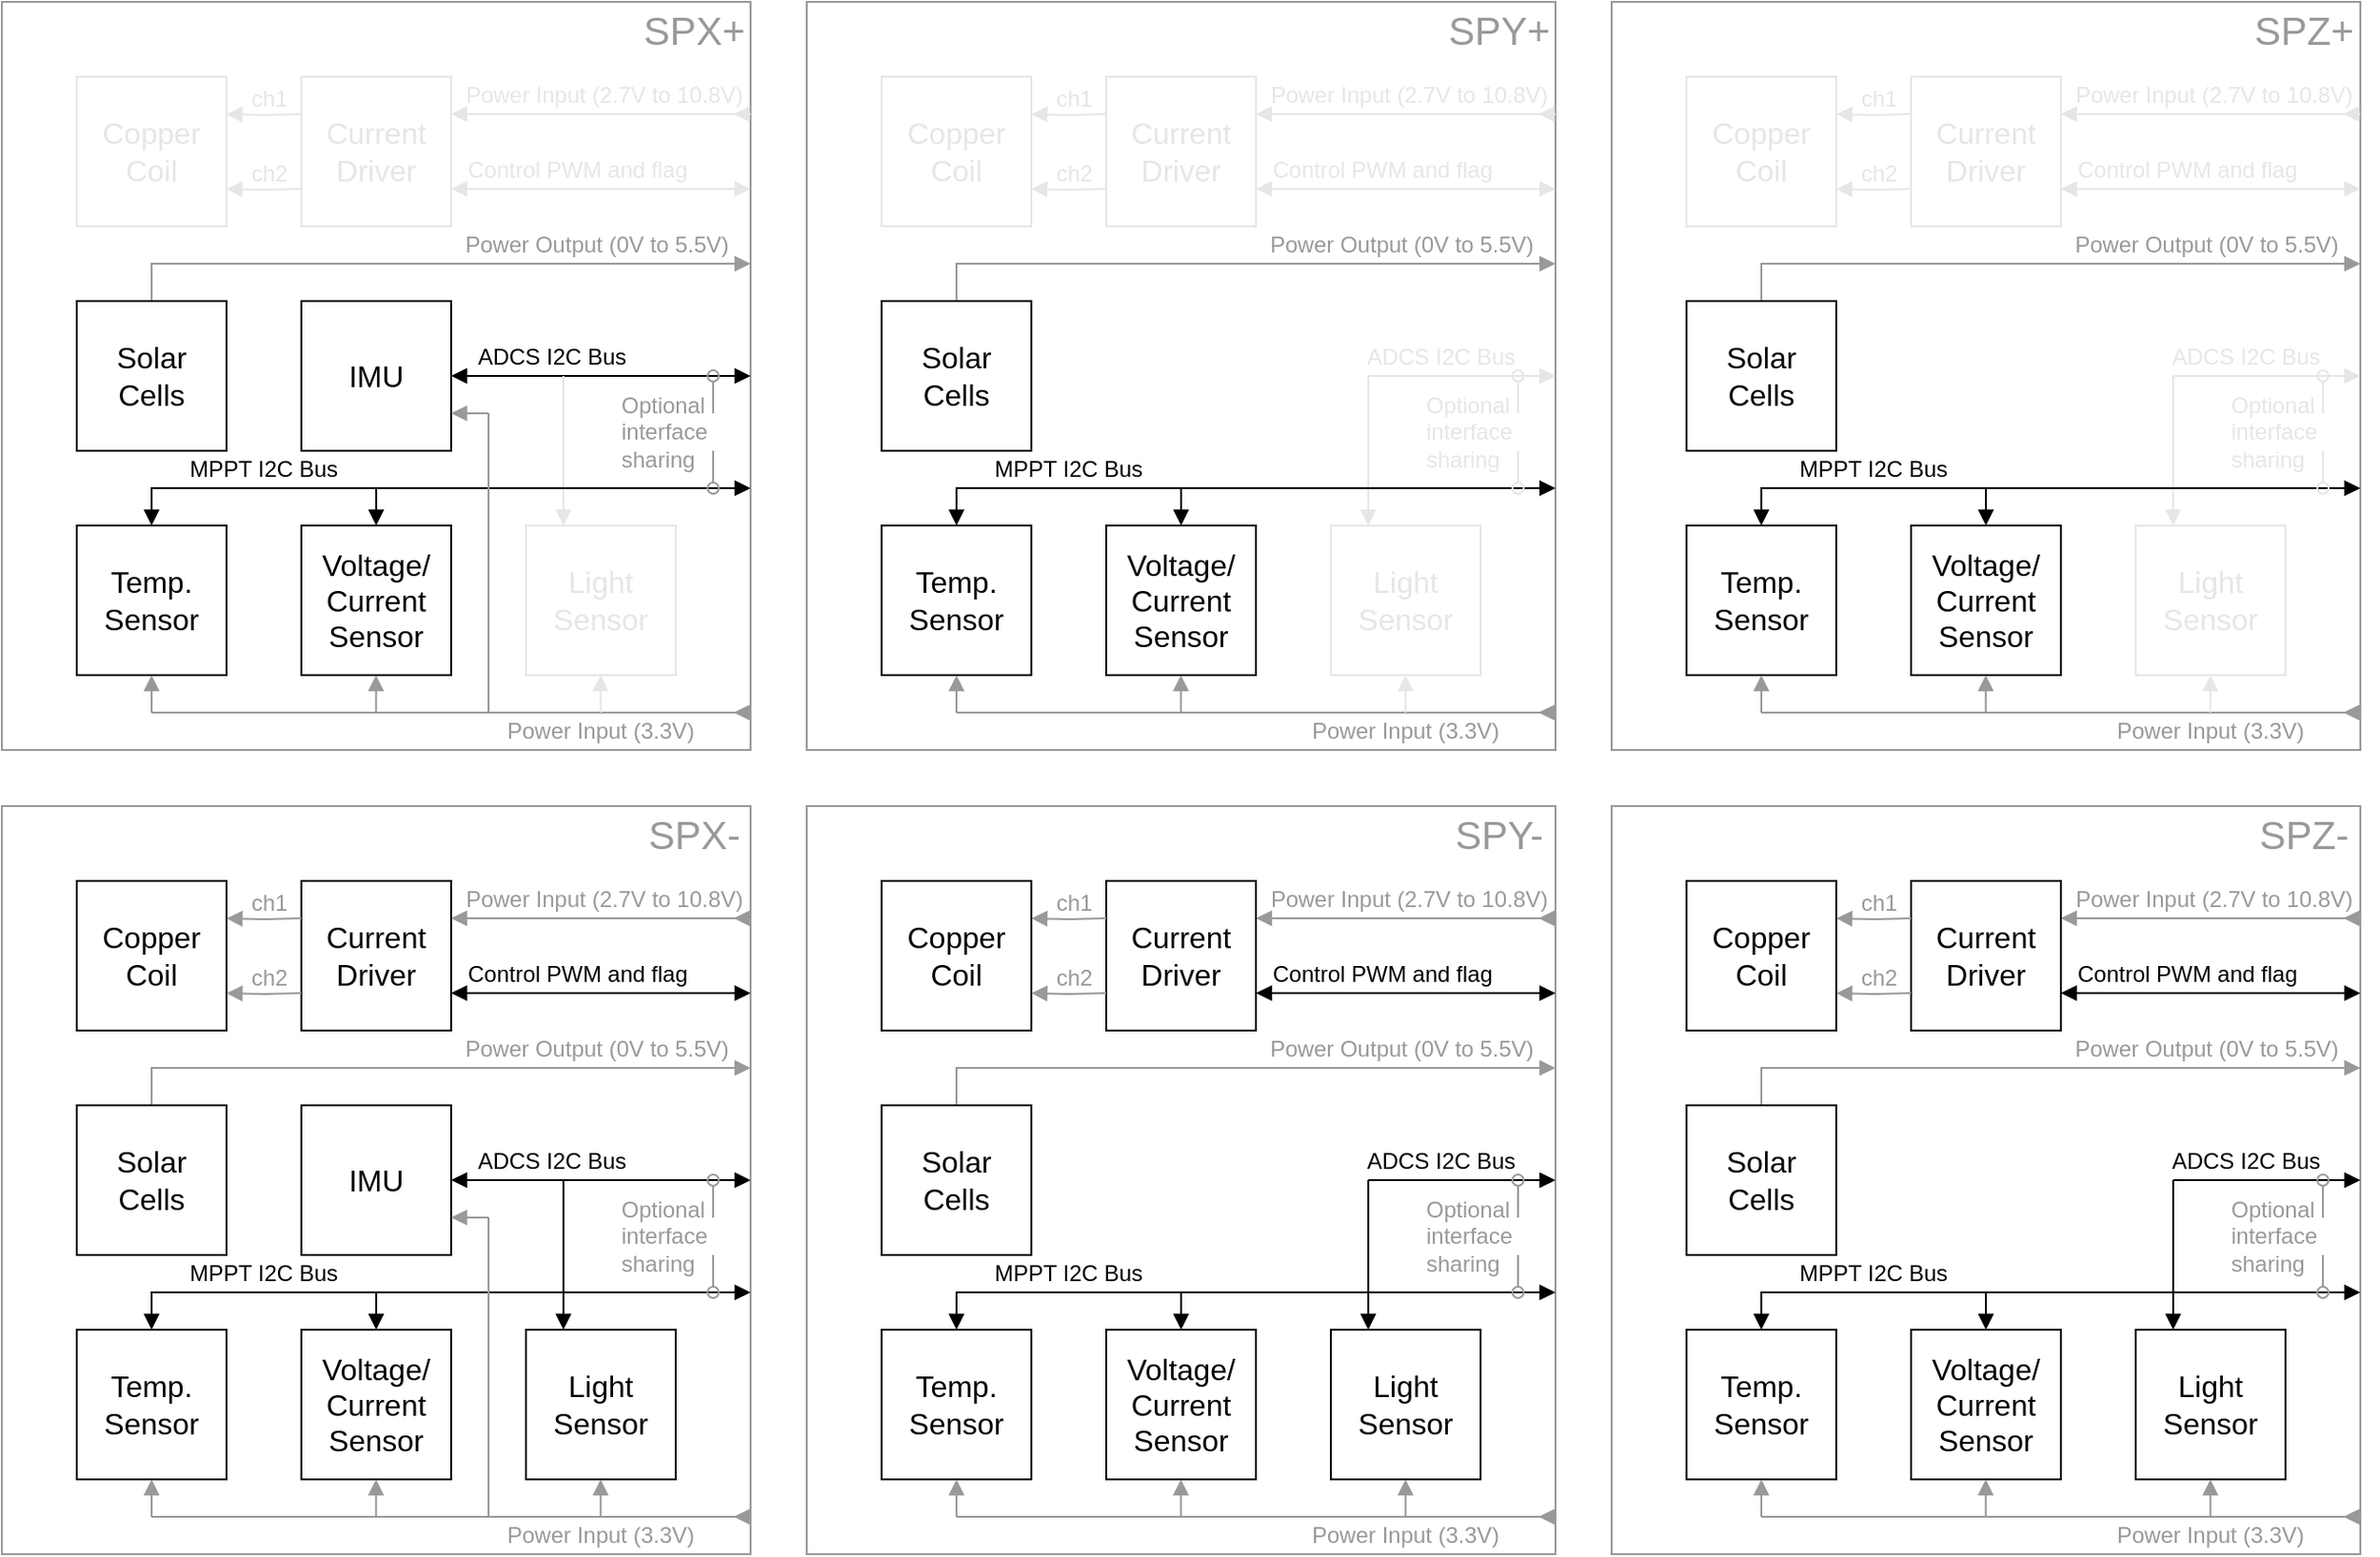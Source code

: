 <mxfile version="13.10.0" type="device"><diagram id="9E6nFVivnubi2WEWdKba" name="Page-1"><mxGraphModel dx="1321" dy="276" grid="1" gridSize="10" guides="1" tooltips="1" connect="1" arrows="1" fold="1" page="1" pageScale="1" pageWidth="827" pageHeight="1169" math="0" shadow="0"><root><mxCell id="0"/><mxCell id="1" parent="0"/><mxCell id="fIQkCryW4sQ587pputkw-89" value="" style="rounded=0;whiteSpace=wrap;html=1;fillColor=none;fontColor=#999999;strokeColor=#999999;" vertex="1" parent="1"><mxGeometry x="-660" y="600" width="400" height="400" as="geometry"/></mxCell><mxCell id="fIQkCryW4sQ587pputkw-67" style="edgeStyle=orthogonalEdgeStyle;rounded=0;orthogonalLoop=1;jettySize=auto;html=1;exitX=1;exitY=0.5;exitDx=0;exitDy=0;entryX=1;entryY=0.5;entryDx=0;entryDy=0;startArrow=block;startFill=1;endArrow=block;endFill=1;fontSize=16;" edge="1" parent="1" source="fIQkCryW4sQ587pputkw-51"><mxGeometry relative="1" as="geometry"><mxPoint x="-260" y="800" as="targetPoint"/><Array as="points"><mxPoint x="-350" y="800"/><mxPoint x="-350" y="800"/></Array></mxGeometry></mxCell><mxCell id="fIQkCryW4sQ587pputkw-51" value="IMU" style="rounded=0;whiteSpace=wrap;html=1;fillColor=none;fontSize=16;" vertex="1" parent="1"><mxGeometry x="-500" y="760" width="80" height="80" as="geometry"/></mxCell><mxCell id="fIQkCryW4sQ587pputkw-59" style="edgeStyle=orthogonalEdgeStyle;rounded=0;orthogonalLoop=1;jettySize=auto;html=1;exitX=1;exitY=0.5;exitDx=0;exitDy=0;fontSize=16;endArrow=none;endFill=0;strokeColor=#999999;startArrow=block;startFill=1;" edge="1" parent="1"><mxGeometry relative="1" as="geometry"><mxPoint x="-260" y="660" as="targetPoint"/><mxPoint x="-420" y="660" as="sourcePoint"/></mxGeometry></mxCell><mxCell id="fIQkCryW4sQ587pputkw-52" value="Current&lt;br&gt;Driver" style="rounded=0;whiteSpace=wrap;html=1;fillColor=none;fontSize=16;" vertex="1" parent="1"><mxGeometry x="-500" y="640" width="80" height="80" as="geometry"/></mxCell><mxCell id="fIQkCryW4sQ587pputkw-61" style="edgeStyle=orthogonalEdgeStyle;rounded=0;orthogonalLoop=1;jettySize=auto;html=1;exitX=0.5;exitY=0;exitDx=0;exitDy=0;fontSize=16;endArrow=none;endFill=0;startArrow=block;startFill=1;" edge="1" parent="1" source="fIQkCryW4sQ587pputkw-53"><mxGeometry relative="1" as="geometry"><mxPoint x="-460.048" y="860" as="targetPoint"/></mxGeometry></mxCell><mxCell id="fIQkCryW4sQ587pputkw-53" value="Voltage/&lt;br&gt;Current&lt;br&gt;Sensor" style="rounded=0;whiteSpace=wrap;html=1;fillColor=none;fontSize=16;" vertex="1" parent="1"><mxGeometry x="-500" y="880" width="80" height="80" as="geometry"/></mxCell><mxCell id="fIQkCryW4sQ587pputkw-68" style="edgeStyle=orthogonalEdgeStyle;rounded=0;orthogonalLoop=1;jettySize=auto;html=1;exitX=0.25;exitY=0;exitDx=0;exitDy=0;startArrow=block;startFill=1;endArrow=none;endFill=0;fontSize=16;" edge="1" parent="1" source="fIQkCryW4sQ587pputkw-54"><mxGeometry relative="1" as="geometry"><mxPoint x="-360" y="800" as="targetPoint"/></mxGeometry></mxCell><mxCell id="fIQkCryW4sQ587pputkw-54" value="&lt;span&gt;Light&lt;/span&gt;&lt;br&gt;&lt;span&gt;Sensor&lt;/span&gt;" style="rounded=0;whiteSpace=wrap;html=1;fillColor=none;fontSize=16;" vertex="1" parent="1"><mxGeometry x="-380" y="880" width="80" height="80" as="geometry"/></mxCell><mxCell id="fIQkCryW4sQ587pputkw-55" value="Temp.&lt;br&gt;Sensor" style="rounded=0;whiteSpace=wrap;html=1;fillColor=none;fontSize=16;" vertex="1" parent="1"><mxGeometry x="-620" y="880" width="80" height="80" as="geometry"/></mxCell><mxCell id="fIQkCryW4sQ587pputkw-65" style="edgeStyle=orthogonalEdgeStyle;rounded=0;orthogonalLoop=1;jettySize=auto;html=1;exitX=1;exitY=0.5;exitDx=0;exitDy=0;entryX=0;entryY=0.5;entryDx=0;entryDy=0;startArrow=block;startFill=1;endArrow=none;endFill=0;fontSize=16;fontColor=#999999;strokeColor=#999999;" edge="1" parent="1"><mxGeometry relative="1" as="geometry"><mxPoint x="-540" y="660" as="sourcePoint"/><mxPoint x="-500" y="660" as="targetPoint"/></mxGeometry></mxCell><mxCell id="fIQkCryW4sQ587pputkw-56" value="&lt;span&gt;Copper&lt;/span&gt;&lt;br&gt;&lt;span&gt;Coil&lt;/span&gt;" style="rounded=0;whiteSpace=wrap;html=1;fillColor=none;fontSize=16;" vertex="1" parent="1"><mxGeometry x="-620" y="640" width="80" height="80" as="geometry"/></mxCell><mxCell id="fIQkCryW4sQ587pputkw-64" style="edgeStyle=orthogonalEdgeStyle;rounded=0;orthogonalLoop=1;jettySize=auto;html=1;exitX=0.5;exitY=0;exitDx=0;exitDy=0;startArrow=none;startFill=0;endArrow=block;endFill=1;fontSize=16;strokeColor=#999999;" edge="1" parent="1" source="fIQkCryW4sQ587pputkw-57"><mxGeometry relative="1" as="geometry"><mxPoint x="-260" y="740" as="targetPoint"/><Array as="points"><mxPoint x="-580" y="740"/></Array></mxGeometry></mxCell><mxCell id="fIQkCryW4sQ587pputkw-57" value="Solar&lt;br&gt;Cells" style="rounded=0;whiteSpace=wrap;html=1;fillColor=none;fontSize=16;" vertex="1" parent="1"><mxGeometry x="-620" y="760" width="80" height="80" as="geometry"/></mxCell><mxCell id="fIQkCryW4sQ587pputkw-60" style="edgeStyle=orthogonalEdgeStyle;rounded=0;orthogonalLoop=1;jettySize=auto;html=1;exitX=0.5;exitY=0;exitDx=0;exitDy=0;fontSize=16;endArrow=block;endFill=1;startArrow=block;startFill=1;" edge="1" parent="1" source="fIQkCryW4sQ587pputkw-55"><mxGeometry relative="1" as="geometry"><mxPoint x="-260" y="860" as="targetPoint"/><mxPoint x="-500" y="860" as="sourcePoint"/><Array as="points"><mxPoint x="-580" y="860"/></Array></mxGeometry></mxCell><mxCell id="fIQkCryW4sQ587pputkw-69" value="ADCS I2C Bus" style="text;html=1;strokeColor=none;fillColor=none;align=center;verticalAlign=middle;whiteSpace=wrap;rounded=0;dashed=1;fontSize=12;" vertex="1" parent="1"><mxGeometry x="-436" y="780" width="140" height="20" as="geometry"/></mxCell><mxCell id="fIQkCryW4sQ587pputkw-70" value="" style="endArrow=none;html=1;fontSize=12;endFill=0;startArrow=oval;startFill=0;fontColor=#999999;strokeColor=#999999;" edge="1" parent="1"><mxGeometry width="50" height="50" relative="1" as="geometry"><mxPoint x="-280" y="860" as="sourcePoint"/><mxPoint x="-280" y="840" as="targetPoint"/></mxGeometry></mxCell><mxCell id="fIQkCryW4sQ587pputkw-71" value="" style="endArrow=oval;html=1;fontSize=12;endFill=0;jumpSize=6;fontColor=#999999;strokeColor=#999999;" edge="1" parent="1"><mxGeometry width="50" height="50" relative="1" as="geometry"><mxPoint x="-280" y="820" as="sourcePoint"/><mxPoint x="-280" y="800" as="targetPoint"/></mxGeometry></mxCell><mxCell id="fIQkCryW4sQ587pputkw-72" value="&lt;font&gt;Optional&lt;br&gt;interface&lt;br&gt;sharing&lt;/font&gt;" style="text;html=1;fillColor=none;align=left;verticalAlign=middle;whiteSpace=wrap;rounded=0;dashed=1;fontSize=12;fontColor=#999999;" vertex="1" parent="1"><mxGeometry x="-331" y="805" width="49" height="50" as="geometry"/></mxCell><mxCell id="fIQkCryW4sQ587pputkw-73" value="MPPT I2C Bus" style="text;html=1;strokeColor=none;fillColor=none;align=center;verticalAlign=middle;whiteSpace=wrap;rounded=0;dashed=1;fontSize=12;" vertex="1" parent="1"><mxGeometry x="-590" y="840" width="140" height="20" as="geometry"/></mxCell><mxCell id="fIQkCryW4sQ587pputkw-74" value="&lt;font color=&quot;#999999&quot;&gt;Power Output (0V to 5.5V)&lt;/font&gt;" style="text;html=1;strokeColor=none;fillColor=none;align=center;verticalAlign=middle;whiteSpace=wrap;rounded=0;dashed=1;fontSize=12;" vertex="1" parent="1"><mxGeometry x="-422" y="720" width="160" height="20" as="geometry"/></mxCell><mxCell id="fIQkCryW4sQ587pputkw-77" value="" style="endArrow=block;html=1;fontSize=12;entryX=1;entryY=0.75;entryDx=0;entryDy=0;strokeColor=#999999;startArrow=none;startFill=0;endFill=1;" edge="1" parent="1" target="fIQkCryW4sQ587pputkw-51"><mxGeometry width="50" height="50" relative="1" as="geometry"><mxPoint x="-400" y="820" as="sourcePoint"/><mxPoint x="-380" y="860" as="targetPoint"/></mxGeometry></mxCell><mxCell id="fIQkCryW4sQ587pputkw-78" style="edgeStyle=orthogonalEdgeStyle;rounded=0;orthogonalLoop=1;jettySize=auto;html=1;startArrow=none;startFill=0;endArrow=none;endFill=0;fontSize=16;strokeColor=#999999;" edge="1" parent="1"><mxGeometry relative="1" as="geometry"><mxPoint x="-400" y="820" as="targetPoint"/><mxPoint x="-400" y="980" as="sourcePoint"/></mxGeometry></mxCell><mxCell id="fIQkCryW4sQ587pputkw-79" value="" style="endArrow=none;html=1;fontSize=12;strokeColor=#999999;" edge="1" parent="1"><mxGeometry width="50" height="50" relative="1" as="geometry"><mxPoint x="-260" y="980" as="sourcePoint"/><mxPoint x="-580" y="980" as="targetPoint"/></mxGeometry></mxCell><mxCell id="fIQkCryW4sQ587pputkw-81" value="" style="endArrow=none;html=1;fontSize=12;exitX=0.5;exitY=1;exitDx=0;exitDy=0;strokeColor=#999999;startArrow=block;startFill=1;endFill=0;" edge="1" parent="1" source="fIQkCryW4sQ587pputkw-55"><mxGeometry width="50" height="50" relative="1" as="geometry"><mxPoint x="-540" y="970" as="sourcePoint"/><mxPoint x="-580" y="980" as="targetPoint"/></mxGeometry></mxCell><mxCell id="fIQkCryW4sQ587pputkw-82" value="" style="endArrow=none;html=1;fontSize=12;exitX=0.5;exitY=1;exitDx=0;exitDy=0;endFill=0;strokeColor=#999999;startArrow=block;startFill=1;" edge="1" parent="1"><mxGeometry width="50" height="50" relative="1" as="geometry"><mxPoint x="-460.12" y="960" as="sourcePoint"/><mxPoint x="-460.12" y="980" as="targetPoint"/></mxGeometry></mxCell><mxCell id="fIQkCryW4sQ587pputkw-83" value="&lt;font color=&quot;#999999&quot;&gt;Power Input (3.3V)&lt;/font&gt;" style="text;html=1;strokeColor=none;fillColor=none;align=center;verticalAlign=middle;whiteSpace=wrap;rounded=0;dashed=1;fontSize=12;" vertex="1" parent="1"><mxGeometry x="-420" y="980" width="160" height="20" as="geometry"/></mxCell><mxCell id="fIQkCryW4sQ587pputkw-84" value="&lt;font color=&quot;#999999&quot;&gt;Power Input (2.7V to 10.8V)&lt;/font&gt;" style="text;html=1;strokeColor=none;fillColor=none;align=center;verticalAlign=middle;whiteSpace=wrap;rounded=0;dashed=1;fontSize=12;" vertex="1" parent="1"><mxGeometry x="-418" y="640" width="160" height="20" as="geometry"/></mxCell><mxCell id="fIQkCryW4sQ587pputkw-85" style="edgeStyle=orthogonalEdgeStyle;rounded=0;orthogonalLoop=1;jettySize=auto;html=1;exitX=1;exitY=0.5;exitDx=0;exitDy=0;fontSize=16;endArrow=block;endFill=1;startArrow=block;startFill=1;" edge="1" parent="1"><mxGeometry relative="1" as="geometry"><mxPoint x="-260" y="700" as="targetPoint"/><mxPoint x="-420" y="700" as="sourcePoint"/></mxGeometry></mxCell><mxCell id="fIQkCryW4sQ587pputkw-86" value="&lt;font&gt;Control PWM and flag&lt;/font&gt;" style="text;html=1;strokeColor=none;fillColor=none;align=left;verticalAlign=middle;whiteSpace=wrap;rounded=0;dashed=1;fontSize=12;" vertex="1" parent="1"><mxGeometry x="-413" y="680" width="128" height="20" as="geometry"/></mxCell><mxCell id="fIQkCryW4sQ587pputkw-88" value="" style="endArrow=none;html=1;dashed=1;fontSize=12;fontColor=#000000;endFill=0;strokeColor=#999999;startArrow=block;startFill=1;" edge="1" parent="1"><mxGeometry width="50" height="50" relative="1" as="geometry"><mxPoint x="-269" y="980" as="sourcePoint"/><mxPoint x="-261" y="980" as="targetPoint"/></mxGeometry></mxCell><mxCell id="fIQkCryW4sQ587pputkw-90" value="" style="endArrow=none;html=1;dashed=1;fontSize=12;fontColor=#000000;endFill=0;strokeColor=#999999;startArrow=block;startFill=1;" edge="1" parent="1"><mxGeometry width="50" height="50" relative="1" as="geometry"><mxPoint x="-269" y="660" as="sourcePoint"/><mxPoint x="-261" y="660" as="targetPoint"/></mxGeometry></mxCell><mxCell id="fIQkCryW4sQ587pputkw-91" style="edgeStyle=orthogonalEdgeStyle;rounded=0;orthogonalLoop=1;jettySize=auto;html=1;exitX=1;exitY=0.5;exitDx=0;exitDy=0;entryX=0;entryY=0.5;entryDx=0;entryDy=0;startArrow=block;startFill=1;endArrow=none;endFill=0;fontSize=16;fontColor=#999999;strokeColor=#999999;" edge="1" parent="1"><mxGeometry relative="1" as="geometry"><mxPoint x="-540" y="700" as="sourcePoint"/><mxPoint x="-500" y="700" as="targetPoint"/></mxGeometry></mxCell><mxCell id="fIQkCryW4sQ587pputkw-92" value="&lt;font color=&quot;#999999&quot;&gt;ch1&lt;/font&gt;" style="text;html=1;strokeColor=none;fillColor=none;align=center;verticalAlign=middle;whiteSpace=wrap;rounded=0;dashed=1;fontSize=12;" vertex="1" parent="1"><mxGeometry x="-531" y="642" width="28" height="20" as="geometry"/></mxCell><mxCell id="fIQkCryW4sQ587pputkw-93" value="&lt;font color=&quot;#999999&quot;&gt;ch2&lt;/font&gt;" style="text;html=1;strokeColor=none;fillColor=none;align=center;verticalAlign=middle;whiteSpace=wrap;rounded=0;dashed=1;fontSize=12;" vertex="1" parent="1"><mxGeometry x="-531" y="682" width="28" height="20" as="geometry"/></mxCell><mxCell id="fIQkCryW4sQ587pputkw-94" value="&lt;font style=&quot;font-size: 21px;&quot; color=&quot;#999999&quot;&gt;SPX-&lt;/font&gt;" style="text;html=1;strokeColor=none;fillColor=none;align=center;verticalAlign=middle;whiteSpace=wrap;rounded=0;fontSize=21;" vertex="1" parent="1"><mxGeometry x="-320" y="600" width="60" height="30" as="geometry"/></mxCell><mxCell id="fIQkCryW4sQ587pputkw-95" value="" style="rounded=0;whiteSpace=wrap;html=1;fillColor=none;fontColor=#999999;strokeColor=#999999;" vertex="1" parent="1"><mxGeometry x="-660" y="170" width="400" height="400" as="geometry"/></mxCell><mxCell id="fIQkCryW4sQ587pputkw-96" style="edgeStyle=orthogonalEdgeStyle;rounded=0;orthogonalLoop=1;jettySize=auto;html=1;exitX=1;exitY=0.5;exitDx=0;exitDy=0;entryX=1;entryY=0.5;entryDx=0;entryDy=0;startArrow=block;startFill=1;endArrow=block;endFill=1;fontSize=16;" edge="1" parent="1" source="fIQkCryW4sQ587pputkw-97"><mxGeometry relative="1" as="geometry"><mxPoint x="-260" y="370" as="targetPoint"/><Array as="points"><mxPoint x="-350" y="370"/><mxPoint x="-350" y="370"/></Array></mxGeometry></mxCell><mxCell id="fIQkCryW4sQ587pputkw-97" value="IMU" style="rounded=0;whiteSpace=wrap;html=1;fillColor=none;fontSize=16;" vertex="1" parent="1"><mxGeometry x="-500" y="330" width="80" height="80" as="geometry"/></mxCell><mxCell id="fIQkCryW4sQ587pputkw-98" style="edgeStyle=orthogonalEdgeStyle;rounded=0;orthogonalLoop=1;jettySize=auto;html=1;exitX=1;exitY=0.5;exitDx=0;exitDy=0;fontSize=16;endArrow=none;endFill=0;startArrow=block;startFill=1;strokeColor=#E6E6E6;" edge="1" parent="1"><mxGeometry relative="1" as="geometry"><mxPoint x="-260" y="230" as="targetPoint"/><mxPoint x="-420" y="230" as="sourcePoint"/></mxGeometry></mxCell><mxCell id="fIQkCryW4sQ587pputkw-99" value="&lt;font color=&quot;#e6e6e6&quot;&gt;Current&lt;br&gt;Driver&lt;/font&gt;" style="rounded=0;whiteSpace=wrap;html=1;fillColor=none;fontSize=16;strokeColor=#E6E6E6;" vertex="1" parent="1"><mxGeometry x="-500" y="210" width="80" height="80" as="geometry"/></mxCell><mxCell id="fIQkCryW4sQ587pputkw-100" style="edgeStyle=orthogonalEdgeStyle;rounded=0;orthogonalLoop=1;jettySize=auto;html=1;exitX=0.5;exitY=0;exitDx=0;exitDy=0;fontSize=16;endArrow=none;endFill=0;startArrow=block;startFill=1;" edge="1" parent="1" source="fIQkCryW4sQ587pputkw-101"><mxGeometry relative="1" as="geometry"><mxPoint x="-460.048" y="430" as="targetPoint"/></mxGeometry></mxCell><mxCell id="fIQkCryW4sQ587pputkw-101" value="Voltage/&lt;br&gt;Current&lt;br&gt;Sensor" style="rounded=0;whiteSpace=wrap;html=1;fillColor=none;fontSize=16;" vertex="1" parent="1"><mxGeometry x="-500" y="450" width="80" height="80" as="geometry"/></mxCell><mxCell id="fIQkCryW4sQ587pputkw-102" style="edgeStyle=orthogonalEdgeStyle;rounded=0;orthogonalLoop=1;jettySize=auto;html=1;exitX=0.25;exitY=0;exitDx=0;exitDy=0;startArrow=block;startFill=1;endArrow=none;endFill=0;fontSize=16;strokeColor=#E6E6E6;" edge="1" parent="1" source="fIQkCryW4sQ587pputkw-103"><mxGeometry relative="1" as="geometry"><mxPoint x="-360" y="370" as="targetPoint"/></mxGeometry></mxCell><mxCell id="fIQkCryW4sQ587pputkw-103" value="&lt;font color=&quot;#e6e6e6&quot;&gt;&lt;span&gt;Light&lt;/span&gt;&lt;br&gt;&lt;span&gt;Sensor&lt;/span&gt;&lt;/font&gt;" style="rounded=0;whiteSpace=wrap;html=1;fillColor=none;fontSize=16;strokeColor=#E6E6E6;" vertex="1" parent="1"><mxGeometry x="-380" y="450" width="80" height="80" as="geometry"/></mxCell><mxCell id="fIQkCryW4sQ587pputkw-104" value="Temp.&lt;br&gt;Sensor" style="rounded=0;whiteSpace=wrap;html=1;fillColor=none;fontSize=16;" vertex="1" parent="1"><mxGeometry x="-620" y="450" width="80" height="80" as="geometry"/></mxCell><mxCell id="fIQkCryW4sQ587pputkw-105" style="edgeStyle=orthogonalEdgeStyle;rounded=0;orthogonalLoop=1;jettySize=auto;html=1;exitX=1;exitY=0.5;exitDx=0;exitDy=0;entryX=0;entryY=0.5;entryDx=0;entryDy=0;startArrow=block;startFill=1;endArrow=none;endFill=0;fontSize=16;fontColor=#999999;strokeColor=#E6E6E6;" edge="1" parent="1"><mxGeometry relative="1" as="geometry"><mxPoint x="-540" y="230" as="sourcePoint"/><mxPoint x="-500" y="230" as="targetPoint"/></mxGeometry></mxCell><mxCell id="fIQkCryW4sQ587pputkw-106" value="&lt;font color=&quot;#e6e6e6&quot;&gt;&lt;span&gt;Copper&lt;/span&gt;&lt;br&gt;&lt;span&gt;Coil&lt;/span&gt;&lt;/font&gt;" style="rounded=0;whiteSpace=wrap;html=1;fillColor=none;fontSize=16;strokeColor=#E6E6E6;" vertex="1" parent="1"><mxGeometry x="-620" y="210" width="80" height="80" as="geometry"/></mxCell><mxCell id="fIQkCryW4sQ587pputkw-107" style="edgeStyle=orthogonalEdgeStyle;rounded=0;orthogonalLoop=1;jettySize=auto;html=1;exitX=0.5;exitY=0;exitDx=0;exitDy=0;startArrow=none;startFill=0;endArrow=block;endFill=1;fontSize=16;strokeColor=#999999;" edge="1" parent="1" source="fIQkCryW4sQ587pputkw-108"><mxGeometry relative="1" as="geometry"><mxPoint x="-260" y="310" as="targetPoint"/><Array as="points"><mxPoint x="-580" y="310"/></Array></mxGeometry></mxCell><mxCell id="fIQkCryW4sQ587pputkw-108" value="Solar&lt;br&gt;Cells" style="rounded=0;whiteSpace=wrap;html=1;fillColor=none;fontSize=16;" vertex="1" parent="1"><mxGeometry x="-620" y="330" width="80" height="80" as="geometry"/></mxCell><mxCell id="fIQkCryW4sQ587pputkw-109" style="edgeStyle=orthogonalEdgeStyle;rounded=0;orthogonalLoop=1;jettySize=auto;html=1;exitX=0.5;exitY=0;exitDx=0;exitDy=0;fontSize=16;endArrow=block;endFill=1;startArrow=block;startFill=1;" edge="1" parent="1" source="fIQkCryW4sQ587pputkw-104"><mxGeometry relative="1" as="geometry"><mxPoint x="-260" y="430" as="targetPoint"/><mxPoint x="-500" y="430" as="sourcePoint"/><Array as="points"><mxPoint x="-580" y="430"/></Array></mxGeometry></mxCell><mxCell id="fIQkCryW4sQ587pputkw-110" value="ADCS I2C Bus" style="text;html=1;strokeColor=none;fillColor=none;align=center;verticalAlign=middle;whiteSpace=wrap;rounded=0;dashed=1;fontSize=12;" vertex="1" parent="1"><mxGeometry x="-436" y="350" width="140" height="20" as="geometry"/></mxCell><mxCell id="fIQkCryW4sQ587pputkw-111" value="" style="endArrow=none;html=1;fontSize=12;endFill=0;startArrow=oval;startFill=0;fontColor=#999999;strokeColor=#999999;" edge="1" parent="1"><mxGeometry width="50" height="50" relative="1" as="geometry"><mxPoint x="-280" y="430" as="sourcePoint"/><mxPoint x="-280" y="410" as="targetPoint"/></mxGeometry></mxCell><mxCell id="fIQkCryW4sQ587pputkw-112" value="" style="endArrow=oval;html=1;fontSize=12;endFill=0;jumpSize=6;fontColor=#999999;strokeColor=#999999;" edge="1" parent="1"><mxGeometry width="50" height="50" relative="1" as="geometry"><mxPoint x="-280" y="390" as="sourcePoint"/><mxPoint x="-280" y="370" as="targetPoint"/></mxGeometry></mxCell><mxCell id="fIQkCryW4sQ587pputkw-113" value="&lt;font&gt;Optional&lt;br&gt;interface&lt;br&gt;sharing&lt;/font&gt;" style="text;html=1;fillColor=none;align=left;verticalAlign=middle;whiteSpace=wrap;rounded=0;dashed=1;fontSize=12;fontColor=#999999;" vertex="1" parent="1"><mxGeometry x="-331" y="375" width="49" height="50" as="geometry"/></mxCell><mxCell id="fIQkCryW4sQ587pputkw-114" value="MPPT I2C Bus" style="text;html=1;strokeColor=none;fillColor=none;align=center;verticalAlign=middle;whiteSpace=wrap;rounded=0;dashed=1;fontSize=12;" vertex="1" parent="1"><mxGeometry x="-590" y="410" width="140" height="20" as="geometry"/></mxCell><mxCell id="fIQkCryW4sQ587pputkw-115" value="&lt;font color=&quot;#999999&quot;&gt;Power Output (0V to 5.5V)&lt;/font&gt;" style="text;html=1;strokeColor=none;fillColor=none;align=center;verticalAlign=middle;whiteSpace=wrap;rounded=0;dashed=1;fontSize=12;" vertex="1" parent="1"><mxGeometry x="-422" y="290" width="160" height="20" as="geometry"/></mxCell><mxCell id="fIQkCryW4sQ587pputkw-116" value="" style="endArrow=block;html=1;fontSize=12;entryX=1;entryY=0.75;entryDx=0;entryDy=0;strokeColor=#999999;startArrow=none;startFill=0;endFill=1;" edge="1" parent="1" target="fIQkCryW4sQ587pputkw-97"><mxGeometry width="50" height="50" relative="1" as="geometry"><mxPoint x="-400" y="390" as="sourcePoint"/><mxPoint x="-380" y="430" as="targetPoint"/></mxGeometry></mxCell><mxCell id="fIQkCryW4sQ587pputkw-117" style="edgeStyle=orthogonalEdgeStyle;rounded=0;orthogonalLoop=1;jettySize=auto;html=1;startArrow=none;startFill=0;endArrow=none;endFill=0;fontSize=16;strokeColor=#999999;" edge="1" parent="1"><mxGeometry relative="1" as="geometry"><mxPoint x="-400" y="390" as="targetPoint"/><mxPoint x="-400" y="550" as="sourcePoint"/></mxGeometry></mxCell><mxCell id="fIQkCryW4sQ587pputkw-118" value="" style="endArrow=none;html=1;fontSize=12;strokeColor=#999999;" edge="1" parent="1"><mxGeometry width="50" height="50" relative="1" as="geometry"><mxPoint x="-260" y="550" as="sourcePoint"/><mxPoint x="-580" y="550" as="targetPoint"/></mxGeometry></mxCell><mxCell id="fIQkCryW4sQ587pputkw-119" value="" style="endArrow=none;html=1;fontSize=12;exitX=0.5;exitY=1;exitDx=0;exitDy=0;strokeColor=#999999;startArrow=block;startFill=1;endFill=0;" edge="1" parent="1" source="fIQkCryW4sQ587pputkw-104"><mxGeometry width="50" height="50" relative="1" as="geometry"><mxPoint x="-540" y="540" as="sourcePoint"/><mxPoint x="-580" y="550" as="targetPoint"/></mxGeometry></mxCell><mxCell id="fIQkCryW4sQ587pputkw-120" value="" style="endArrow=none;html=1;fontSize=12;exitX=0.5;exitY=1;exitDx=0;exitDy=0;endFill=0;strokeColor=#999999;startArrow=block;startFill=1;" edge="1" parent="1"><mxGeometry width="50" height="50" relative="1" as="geometry"><mxPoint x="-460.12" y="530" as="sourcePoint"/><mxPoint x="-460.12" y="550" as="targetPoint"/></mxGeometry></mxCell><mxCell id="fIQkCryW4sQ587pputkw-121" value="&lt;font color=&quot;#999999&quot;&gt;Power Input (3.3V)&lt;/font&gt;" style="text;html=1;strokeColor=none;fillColor=none;align=center;verticalAlign=middle;whiteSpace=wrap;rounded=0;dashed=1;fontSize=12;" vertex="1" parent="1"><mxGeometry x="-420" y="550" width="160" height="20" as="geometry"/></mxCell><mxCell id="fIQkCryW4sQ587pputkw-122" value="&lt;font color=&quot;#e6e6e6&quot;&gt;Power Input (2.7V to 10.8V)&lt;/font&gt;" style="text;html=1;fillColor=none;align=center;verticalAlign=middle;whiteSpace=wrap;rounded=0;dashed=1;fontSize=12;" vertex="1" parent="1"><mxGeometry x="-418" y="210" width="160" height="20" as="geometry"/></mxCell><mxCell id="fIQkCryW4sQ587pputkw-123" style="edgeStyle=orthogonalEdgeStyle;rounded=0;orthogonalLoop=1;jettySize=auto;html=1;exitX=1;exitY=0.5;exitDx=0;exitDy=0;fontSize=16;endArrow=block;endFill=1;startArrow=block;startFill=1;strokeColor=#E6E6E6;" edge="1" parent="1"><mxGeometry relative="1" as="geometry"><mxPoint x="-260" y="270" as="targetPoint"/><mxPoint x="-420" y="270" as="sourcePoint"/></mxGeometry></mxCell><mxCell id="fIQkCryW4sQ587pputkw-124" value="&lt;font color=&quot;#e6e6e6&quot;&gt;Control PWM and flag&lt;/font&gt;" style="text;html=1;strokeColor=none;fillColor=none;align=left;verticalAlign=middle;whiteSpace=wrap;rounded=0;dashed=1;fontSize=12;" vertex="1" parent="1"><mxGeometry x="-413" y="250" width="128" height="20" as="geometry"/></mxCell><mxCell id="fIQkCryW4sQ587pputkw-125" value="" style="endArrow=none;html=1;dashed=1;fontSize=12;fontColor=#000000;endFill=0;strokeColor=#999999;startArrow=block;startFill=1;" edge="1" parent="1"><mxGeometry width="50" height="50" relative="1" as="geometry"><mxPoint x="-269" y="550" as="sourcePoint"/><mxPoint x="-261" y="550" as="targetPoint"/></mxGeometry></mxCell><mxCell id="fIQkCryW4sQ587pputkw-126" value="" style="endArrow=none;html=1;dashed=1;fontSize=12;fontColor=#000000;endFill=0;startArrow=block;startFill=1;strokeColor=#E6E6E6;" edge="1" parent="1"><mxGeometry width="50" height="50" relative="1" as="geometry"><mxPoint x="-269" y="230" as="sourcePoint"/><mxPoint x="-261" y="230" as="targetPoint"/></mxGeometry></mxCell><mxCell id="fIQkCryW4sQ587pputkw-127" style="edgeStyle=orthogonalEdgeStyle;rounded=0;orthogonalLoop=1;jettySize=auto;html=1;exitX=1;exitY=0.5;exitDx=0;exitDy=0;entryX=0;entryY=0.5;entryDx=0;entryDy=0;startArrow=block;startFill=1;endArrow=none;endFill=0;fontSize=16;fontColor=#999999;strokeColor=#E6E6E6;" edge="1" parent="1"><mxGeometry relative="1" as="geometry"><mxPoint x="-540" y="270" as="sourcePoint"/><mxPoint x="-500" y="270" as="targetPoint"/></mxGeometry></mxCell><mxCell id="fIQkCryW4sQ587pputkw-128" value="&lt;font color=&quot;#e6e6e6&quot;&gt;ch1&lt;/font&gt;" style="text;html=1;fillColor=none;align=center;verticalAlign=middle;whiteSpace=wrap;rounded=0;dashed=1;fontSize=12;" vertex="1" parent="1"><mxGeometry x="-531" y="212" width="28" height="20" as="geometry"/></mxCell><mxCell id="fIQkCryW4sQ587pputkw-129" value="&lt;font color=&quot;#e6e6e6&quot;&gt;ch2&lt;/font&gt;" style="text;html=1;fillColor=none;align=center;verticalAlign=middle;whiteSpace=wrap;rounded=0;dashed=1;fontSize=12;" vertex="1" parent="1"><mxGeometry x="-531" y="252" width="28" height="20" as="geometry"/></mxCell><mxCell id="fIQkCryW4sQ587pputkw-130" value="&lt;font style=&quot;font-size: 21px&quot; color=&quot;#999999&quot;&gt;SPX+&lt;/font&gt;" style="text;html=1;strokeColor=none;fillColor=none;align=center;verticalAlign=middle;whiteSpace=wrap;rounded=0;fontSize=21;" vertex="1" parent="1"><mxGeometry x="-320" y="170" width="60" height="30" as="geometry"/></mxCell><mxCell id="fIQkCryW4sQ587pputkw-132" value="" style="rounded=0;whiteSpace=wrap;html=1;fillColor=none;fontColor=#999999;strokeColor=#999999;" vertex="1" parent="1"><mxGeometry x="-230" y="600" width="400" height="400" as="geometry"/></mxCell><mxCell id="fIQkCryW4sQ587pputkw-133" style="edgeStyle=orthogonalEdgeStyle;rounded=0;orthogonalLoop=1;jettySize=auto;html=1;entryX=1;entryY=0.5;entryDx=0;entryDy=0;startArrow=none;startFill=0;endArrow=block;endFill=1;fontSize=16;" edge="1" parent="1"><mxGeometry relative="1" as="geometry"><mxPoint x="170" y="800.0" as="targetPoint"/><Array as="points"><mxPoint x="80" y="800"/><mxPoint x="80" y="800"/></Array><mxPoint x="70" y="800" as="sourcePoint"/></mxGeometry></mxCell><mxCell id="fIQkCryW4sQ587pputkw-135" style="edgeStyle=orthogonalEdgeStyle;rounded=0;orthogonalLoop=1;jettySize=auto;html=1;exitX=1;exitY=0.5;exitDx=0;exitDy=0;fontSize=16;endArrow=none;endFill=0;strokeColor=#999999;startArrow=block;startFill=1;" edge="1" parent="1"><mxGeometry relative="1" as="geometry"><mxPoint x="170" y="660.0" as="targetPoint"/><mxPoint x="10" y="660.0" as="sourcePoint"/></mxGeometry></mxCell><mxCell id="fIQkCryW4sQ587pputkw-136" value="Current&lt;br&gt;Driver" style="rounded=0;whiteSpace=wrap;html=1;fillColor=none;fontSize=16;" vertex="1" parent="1"><mxGeometry x="-70" y="640" width="80" height="80" as="geometry"/></mxCell><mxCell id="fIQkCryW4sQ587pputkw-137" style="edgeStyle=orthogonalEdgeStyle;rounded=0;orthogonalLoop=1;jettySize=auto;html=1;exitX=0.5;exitY=0;exitDx=0;exitDy=0;fontSize=16;endArrow=none;endFill=0;startArrow=block;startFill=1;" edge="1" parent="1" source="fIQkCryW4sQ587pputkw-138"><mxGeometry relative="1" as="geometry"><mxPoint x="-30.048" y="860" as="targetPoint"/></mxGeometry></mxCell><mxCell id="fIQkCryW4sQ587pputkw-138" value="Voltage/&lt;br&gt;Current&lt;br&gt;Sensor" style="rounded=0;whiteSpace=wrap;html=1;fillColor=none;fontSize=16;" vertex="1" parent="1"><mxGeometry x="-70" y="880" width="80" height="80" as="geometry"/></mxCell><mxCell id="fIQkCryW4sQ587pputkw-139" style="edgeStyle=orthogonalEdgeStyle;rounded=0;orthogonalLoop=1;jettySize=auto;html=1;exitX=0.25;exitY=0;exitDx=0;exitDy=0;startArrow=block;startFill=1;endArrow=none;endFill=0;fontSize=16;" edge="1" parent="1" source="fIQkCryW4sQ587pputkw-140"><mxGeometry relative="1" as="geometry"><mxPoint x="70" y="800.0" as="targetPoint"/></mxGeometry></mxCell><mxCell id="fIQkCryW4sQ587pputkw-140" value="&lt;span&gt;Light&lt;/span&gt;&lt;br&gt;&lt;span&gt;Sensor&lt;/span&gt;" style="rounded=0;whiteSpace=wrap;html=1;fillColor=none;fontSize=16;" vertex="1" parent="1"><mxGeometry x="50" y="880" width="80" height="80" as="geometry"/></mxCell><mxCell id="fIQkCryW4sQ587pputkw-141" value="Temp.&lt;br&gt;Sensor" style="rounded=0;whiteSpace=wrap;html=1;fillColor=none;fontSize=16;" vertex="1" parent="1"><mxGeometry x="-190" y="880" width="80" height="80" as="geometry"/></mxCell><mxCell id="fIQkCryW4sQ587pputkw-142" style="edgeStyle=orthogonalEdgeStyle;rounded=0;orthogonalLoop=1;jettySize=auto;html=1;exitX=1;exitY=0.5;exitDx=0;exitDy=0;entryX=0;entryY=0.5;entryDx=0;entryDy=0;startArrow=block;startFill=1;endArrow=none;endFill=0;fontSize=16;fontColor=#999999;strokeColor=#999999;" edge="1" parent="1"><mxGeometry relative="1" as="geometry"><mxPoint x="-110" y="660.0" as="sourcePoint"/><mxPoint x="-70" y="660.0" as="targetPoint"/></mxGeometry></mxCell><mxCell id="fIQkCryW4sQ587pputkw-143" value="&lt;span&gt;Copper&lt;/span&gt;&lt;br&gt;&lt;span&gt;Coil&lt;/span&gt;" style="rounded=0;whiteSpace=wrap;html=1;fillColor=none;fontSize=16;" vertex="1" parent="1"><mxGeometry x="-190" y="640" width="80" height="80" as="geometry"/></mxCell><mxCell id="fIQkCryW4sQ587pputkw-144" style="edgeStyle=orthogonalEdgeStyle;rounded=0;orthogonalLoop=1;jettySize=auto;html=1;exitX=0.5;exitY=0;exitDx=0;exitDy=0;startArrow=none;startFill=0;endArrow=block;endFill=1;fontSize=16;strokeColor=#999999;" edge="1" parent="1" source="fIQkCryW4sQ587pputkw-145"><mxGeometry relative="1" as="geometry"><mxPoint x="170" y="740.0" as="targetPoint"/><Array as="points"><mxPoint x="-150" y="740"/></Array></mxGeometry></mxCell><mxCell id="fIQkCryW4sQ587pputkw-145" value="Solar&lt;br&gt;Cells" style="rounded=0;whiteSpace=wrap;html=1;fillColor=none;fontSize=16;" vertex="1" parent="1"><mxGeometry x="-190" y="760" width="80" height="80" as="geometry"/></mxCell><mxCell id="fIQkCryW4sQ587pputkw-146" style="edgeStyle=orthogonalEdgeStyle;rounded=0;orthogonalLoop=1;jettySize=auto;html=1;exitX=0.5;exitY=0;exitDx=0;exitDy=0;fontSize=16;endArrow=block;endFill=1;startArrow=block;startFill=1;" edge="1" parent="1" source="fIQkCryW4sQ587pputkw-141"><mxGeometry relative="1" as="geometry"><mxPoint x="170" y="860" as="targetPoint"/><mxPoint x="-70" y="860" as="sourcePoint"/><Array as="points"><mxPoint x="-150" y="860"/></Array></mxGeometry></mxCell><mxCell id="fIQkCryW4sQ587pputkw-147" value="ADCS I2C Bus" style="text;html=1;strokeColor=none;fillColor=none;align=center;verticalAlign=middle;whiteSpace=wrap;rounded=0;dashed=1;fontSize=12;" vertex="1" parent="1"><mxGeometry x="39" y="780" width="140" height="20" as="geometry"/></mxCell><mxCell id="fIQkCryW4sQ587pputkw-148" value="" style="endArrow=none;html=1;fontSize=12;endFill=0;startArrow=oval;startFill=0;fontColor=#999999;strokeColor=#999999;" edge="1" parent="1"><mxGeometry width="50" height="50" relative="1" as="geometry"><mxPoint x="150" y="860" as="sourcePoint"/><mxPoint x="150" y="840" as="targetPoint"/></mxGeometry></mxCell><mxCell id="fIQkCryW4sQ587pputkw-149" value="" style="endArrow=oval;html=1;fontSize=12;endFill=0;jumpSize=6;fontColor=#999999;strokeColor=#999999;" edge="1" parent="1"><mxGeometry width="50" height="50" relative="1" as="geometry"><mxPoint x="150" y="820.0" as="sourcePoint"/><mxPoint x="150" y="800.0" as="targetPoint"/></mxGeometry></mxCell><mxCell id="fIQkCryW4sQ587pputkw-150" value="&lt;font&gt;Optional&lt;br&gt;interface&lt;br&gt;sharing&lt;/font&gt;" style="text;html=1;fillColor=none;align=left;verticalAlign=middle;whiteSpace=wrap;rounded=0;dashed=1;fontSize=12;fontColor=#999999;" vertex="1" parent="1"><mxGeometry x="99" y="805" width="49" height="50" as="geometry"/></mxCell><mxCell id="fIQkCryW4sQ587pputkw-151" value="MPPT I2C Bus" style="text;html=1;strokeColor=none;fillColor=none;align=center;verticalAlign=middle;whiteSpace=wrap;rounded=0;dashed=1;fontSize=12;" vertex="1" parent="1"><mxGeometry x="-160" y="840" width="140" height="20" as="geometry"/></mxCell><mxCell id="fIQkCryW4sQ587pputkw-152" value="&lt;font color=&quot;#999999&quot;&gt;Power Output (0V to 5.5V)&lt;/font&gt;" style="text;html=1;strokeColor=none;fillColor=none;align=center;verticalAlign=middle;whiteSpace=wrap;rounded=0;dashed=1;fontSize=12;" vertex="1" parent="1"><mxGeometry x="8" y="720" width="160" height="20" as="geometry"/></mxCell><mxCell id="fIQkCryW4sQ587pputkw-155" value="" style="endArrow=none;html=1;fontSize=12;strokeColor=#999999;" edge="1" parent="1"><mxGeometry width="50" height="50" relative="1" as="geometry"><mxPoint x="170" y="980" as="sourcePoint"/><mxPoint x="-150" y="980" as="targetPoint"/></mxGeometry></mxCell><mxCell id="fIQkCryW4sQ587pputkw-156" value="" style="endArrow=none;html=1;fontSize=12;exitX=0.5;exitY=1;exitDx=0;exitDy=0;strokeColor=#999999;startArrow=block;startFill=1;endFill=0;" edge="1" parent="1" source="fIQkCryW4sQ587pputkw-141"><mxGeometry width="50" height="50" relative="1" as="geometry"><mxPoint x="-110" y="970" as="sourcePoint"/><mxPoint x="-150" y="980" as="targetPoint"/></mxGeometry></mxCell><mxCell id="fIQkCryW4sQ587pputkw-157" value="" style="endArrow=none;html=1;fontSize=12;exitX=0.5;exitY=1;exitDx=0;exitDy=0;endFill=0;strokeColor=#999999;startArrow=block;startFill=1;" edge="1" parent="1"><mxGeometry width="50" height="50" relative="1" as="geometry"><mxPoint x="-30.12" y="960" as="sourcePoint"/><mxPoint x="-30.12" y="980" as="targetPoint"/></mxGeometry></mxCell><mxCell id="fIQkCryW4sQ587pputkw-158" value="&lt;font color=&quot;#999999&quot;&gt;Power Input (3.3V)&lt;/font&gt;" style="text;html=1;strokeColor=none;fillColor=none;align=center;verticalAlign=middle;whiteSpace=wrap;rounded=0;dashed=1;fontSize=12;" vertex="1" parent="1"><mxGeometry x="10" y="980" width="160" height="20" as="geometry"/></mxCell><mxCell id="fIQkCryW4sQ587pputkw-159" value="&lt;font color=&quot;#999999&quot;&gt;Power Input (2.7V to 10.8V)&lt;/font&gt;" style="text;html=1;strokeColor=none;fillColor=none;align=center;verticalAlign=middle;whiteSpace=wrap;rounded=0;dashed=1;fontSize=12;" vertex="1" parent="1"><mxGeometry x="12" y="640" width="160" height="20" as="geometry"/></mxCell><mxCell id="fIQkCryW4sQ587pputkw-160" style="edgeStyle=orthogonalEdgeStyle;rounded=0;orthogonalLoop=1;jettySize=auto;html=1;exitX=1;exitY=0.5;exitDx=0;exitDy=0;fontSize=16;endArrow=block;endFill=1;startArrow=block;startFill=1;" edge="1" parent="1"><mxGeometry relative="1" as="geometry"><mxPoint x="170" y="700.0" as="targetPoint"/><mxPoint x="10" y="700.0" as="sourcePoint"/></mxGeometry></mxCell><mxCell id="fIQkCryW4sQ587pputkw-161" value="&lt;font&gt;Control PWM and flag&lt;/font&gt;" style="text;html=1;strokeColor=none;fillColor=none;align=left;verticalAlign=middle;whiteSpace=wrap;rounded=0;dashed=1;fontSize=12;" vertex="1" parent="1"><mxGeometry x="17" y="680" width="128" height="20" as="geometry"/></mxCell><mxCell id="fIQkCryW4sQ587pputkw-162" value="" style="endArrow=none;html=1;dashed=1;fontSize=12;fontColor=#000000;endFill=0;strokeColor=#999999;startArrow=block;startFill=1;" edge="1" parent="1"><mxGeometry width="50" height="50" relative="1" as="geometry"><mxPoint x="161" y="980" as="sourcePoint"/><mxPoint x="169" y="980" as="targetPoint"/></mxGeometry></mxCell><mxCell id="fIQkCryW4sQ587pputkw-163" value="" style="endArrow=none;html=1;dashed=1;fontSize=12;fontColor=#000000;endFill=0;strokeColor=#999999;startArrow=block;startFill=1;" edge="1" parent="1"><mxGeometry width="50" height="50" relative="1" as="geometry"><mxPoint x="161" y="660.0" as="sourcePoint"/><mxPoint x="169" y="660.0" as="targetPoint"/></mxGeometry></mxCell><mxCell id="fIQkCryW4sQ587pputkw-164" style="edgeStyle=orthogonalEdgeStyle;rounded=0;orthogonalLoop=1;jettySize=auto;html=1;exitX=1;exitY=0.5;exitDx=0;exitDy=0;entryX=0;entryY=0.5;entryDx=0;entryDy=0;startArrow=block;startFill=1;endArrow=none;endFill=0;fontSize=16;fontColor=#999999;strokeColor=#999999;" edge="1" parent="1"><mxGeometry relative="1" as="geometry"><mxPoint x="-110" y="700.0" as="sourcePoint"/><mxPoint x="-70" y="700.0" as="targetPoint"/></mxGeometry></mxCell><mxCell id="fIQkCryW4sQ587pputkw-165" value="&lt;font color=&quot;#999999&quot;&gt;ch1&lt;/font&gt;" style="text;html=1;strokeColor=none;fillColor=none;align=center;verticalAlign=middle;whiteSpace=wrap;rounded=0;dashed=1;fontSize=12;" vertex="1" parent="1"><mxGeometry x="-101" y="642" width="28" height="20" as="geometry"/></mxCell><mxCell id="fIQkCryW4sQ587pputkw-166" value="&lt;font color=&quot;#999999&quot;&gt;ch2&lt;/font&gt;" style="text;html=1;strokeColor=none;fillColor=none;align=center;verticalAlign=middle;whiteSpace=wrap;rounded=0;dashed=1;fontSize=12;" vertex="1" parent="1"><mxGeometry x="-101" y="682" width="28" height="20" as="geometry"/></mxCell><mxCell id="fIQkCryW4sQ587pputkw-167" value="&lt;font style=&quot;font-size: 21px&quot; color=&quot;#999999&quot;&gt;SPY-&lt;/font&gt;" style="text;html=1;strokeColor=none;fillColor=none;align=center;verticalAlign=middle;whiteSpace=wrap;rounded=0;fontSize=21;" vertex="1" parent="1"><mxGeometry x="110" y="600" width="60" height="30" as="geometry"/></mxCell><mxCell id="fIQkCryW4sQ587pputkw-168" value="" style="rounded=0;whiteSpace=wrap;html=1;fillColor=none;fontColor=#999999;strokeColor=#999999;" vertex="1" parent="1"><mxGeometry x="-230" y="170" width="400" height="400" as="geometry"/></mxCell><mxCell id="fIQkCryW4sQ587pputkw-169" style="edgeStyle=orthogonalEdgeStyle;rounded=0;orthogonalLoop=1;jettySize=auto;html=1;entryX=1;entryY=0.5;entryDx=0;entryDy=0;startArrow=none;startFill=0;endArrow=block;endFill=1;fontSize=16;strokeColor=#E6E6E6;" edge="1" parent="1"><mxGeometry relative="1" as="geometry"><mxPoint x="170" y="370" as="targetPoint"/><Array as="points"><mxPoint x="80" y="370"/><mxPoint x="80" y="370"/></Array><mxPoint x="70" y="370" as="sourcePoint"/></mxGeometry></mxCell><mxCell id="fIQkCryW4sQ587pputkw-171" style="edgeStyle=orthogonalEdgeStyle;rounded=0;orthogonalLoop=1;jettySize=auto;html=1;exitX=1;exitY=0.5;exitDx=0;exitDy=0;fontSize=16;endArrow=none;endFill=0;startArrow=block;startFill=1;strokeColor=#E6E6E6;" edge="1" parent="1"><mxGeometry relative="1" as="geometry"><mxPoint x="170" y="230" as="targetPoint"/><mxPoint x="10" y="230" as="sourcePoint"/></mxGeometry></mxCell><mxCell id="fIQkCryW4sQ587pputkw-172" value="&lt;font color=&quot;#e6e6e6&quot;&gt;Current&lt;br&gt;Driver&lt;/font&gt;" style="rounded=0;whiteSpace=wrap;html=1;fillColor=none;fontSize=16;strokeColor=#E6E6E6;" vertex="1" parent="1"><mxGeometry x="-70" y="210" width="80" height="80" as="geometry"/></mxCell><mxCell id="fIQkCryW4sQ587pputkw-173" style="edgeStyle=orthogonalEdgeStyle;rounded=0;orthogonalLoop=1;jettySize=auto;html=1;exitX=0.5;exitY=0;exitDx=0;exitDy=0;fontSize=16;endArrow=none;endFill=0;startArrow=block;startFill=1;" edge="1" parent="1" source="fIQkCryW4sQ587pputkw-174"><mxGeometry relative="1" as="geometry"><mxPoint x="-30.048" y="430" as="targetPoint"/></mxGeometry></mxCell><mxCell id="fIQkCryW4sQ587pputkw-174" value="Voltage/&lt;br&gt;Current&lt;br&gt;Sensor" style="rounded=0;whiteSpace=wrap;html=1;fillColor=none;fontSize=16;" vertex="1" parent="1"><mxGeometry x="-70" y="450" width="80" height="80" as="geometry"/></mxCell><mxCell id="fIQkCryW4sQ587pputkw-175" style="edgeStyle=orthogonalEdgeStyle;rounded=0;orthogonalLoop=1;jettySize=auto;html=1;exitX=0.25;exitY=0;exitDx=0;exitDy=0;startArrow=block;startFill=1;endArrow=none;endFill=0;fontSize=16;strokeColor=#E6E6E6;" edge="1" parent="1" source="fIQkCryW4sQ587pputkw-176"><mxGeometry relative="1" as="geometry"><mxPoint x="70" y="370" as="targetPoint"/></mxGeometry></mxCell><mxCell id="fIQkCryW4sQ587pputkw-176" value="&lt;font color=&quot;#e6e6e6&quot;&gt;&lt;span&gt;Light&lt;/span&gt;&lt;br&gt;&lt;span&gt;Sensor&lt;/span&gt;&lt;/font&gt;" style="rounded=0;whiteSpace=wrap;html=1;fillColor=none;fontSize=16;strokeColor=#E6E6E6;" vertex="1" parent="1"><mxGeometry x="50" y="450" width="80" height="80" as="geometry"/></mxCell><mxCell id="fIQkCryW4sQ587pputkw-177" value="Temp.&lt;br&gt;Sensor" style="rounded=0;whiteSpace=wrap;html=1;fillColor=none;fontSize=16;" vertex="1" parent="1"><mxGeometry x="-190" y="450" width="80" height="80" as="geometry"/></mxCell><mxCell id="fIQkCryW4sQ587pputkw-178" style="edgeStyle=orthogonalEdgeStyle;rounded=0;orthogonalLoop=1;jettySize=auto;html=1;exitX=1;exitY=0.5;exitDx=0;exitDy=0;entryX=0;entryY=0.5;entryDx=0;entryDy=0;startArrow=block;startFill=1;endArrow=none;endFill=0;fontSize=16;fontColor=#999999;strokeColor=#E6E6E6;" edge="1" parent="1"><mxGeometry relative="1" as="geometry"><mxPoint x="-110" y="230" as="sourcePoint"/><mxPoint x="-70" y="230" as="targetPoint"/></mxGeometry></mxCell><mxCell id="fIQkCryW4sQ587pputkw-179" value="&lt;font color=&quot;#e6e6e6&quot;&gt;&lt;span&gt;Copper&lt;/span&gt;&lt;br&gt;&lt;span&gt;Coil&lt;/span&gt;&lt;/font&gt;" style="rounded=0;whiteSpace=wrap;html=1;fillColor=none;fontSize=16;strokeColor=#E6E6E6;" vertex="1" parent="1"><mxGeometry x="-190" y="210" width="80" height="80" as="geometry"/></mxCell><mxCell id="fIQkCryW4sQ587pputkw-180" style="edgeStyle=orthogonalEdgeStyle;rounded=0;orthogonalLoop=1;jettySize=auto;html=1;exitX=0.5;exitY=0;exitDx=0;exitDy=0;startArrow=none;startFill=0;endArrow=block;endFill=1;fontSize=16;strokeColor=#999999;" edge="1" parent="1" source="fIQkCryW4sQ587pputkw-181"><mxGeometry relative="1" as="geometry"><mxPoint x="170" y="310" as="targetPoint"/><Array as="points"><mxPoint x="-150" y="310"/></Array></mxGeometry></mxCell><mxCell id="fIQkCryW4sQ587pputkw-181" value="Solar&lt;br&gt;Cells" style="rounded=0;whiteSpace=wrap;html=1;fillColor=none;fontSize=16;" vertex="1" parent="1"><mxGeometry x="-190" y="330" width="80" height="80" as="geometry"/></mxCell><mxCell id="fIQkCryW4sQ587pputkw-182" style="edgeStyle=orthogonalEdgeStyle;rounded=0;orthogonalLoop=1;jettySize=auto;html=1;exitX=0.5;exitY=0;exitDx=0;exitDy=0;fontSize=16;endArrow=block;endFill=1;startArrow=block;startFill=1;" edge="1" parent="1" source="fIQkCryW4sQ587pputkw-177"><mxGeometry relative="1" as="geometry"><mxPoint x="170" y="430" as="targetPoint"/><mxPoint x="-70" y="430" as="sourcePoint"/><Array as="points"><mxPoint x="-150" y="430"/></Array></mxGeometry></mxCell><mxCell id="fIQkCryW4sQ587pputkw-183" value="&lt;font color=&quot;#e6e6e6&quot;&gt;ADCS I2C Bus&lt;/font&gt;" style="text;html=1;strokeColor=none;fillColor=none;align=center;verticalAlign=middle;whiteSpace=wrap;rounded=0;dashed=1;fontSize=12;" vertex="1" parent="1"><mxGeometry x="39" y="350" width="140" height="20" as="geometry"/></mxCell><mxCell id="fIQkCryW4sQ587pputkw-184" value="" style="endArrow=none;html=1;fontSize=12;endFill=0;startArrow=oval;startFill=0;fontColor=#999999;strokeColor=#E6E6E6;" edge="1" parent="1"><mxGeometry width="50" height="50" relative="1" as="geometry"><mxPoint x="150" y="430" as="sourcePoint"/><mxPoint x="150" y="410" as="targetPoint"/></mxGeometry></mxCell><mxCell id="fIQkCryW4sQ587pputkw-185" value="" style="endArrow=oval;html=1;fontSize=12;endFill=0;jumpSize=6;fontColor=#999999;strokeColor=#E6E6E6;" edge="1" parent="1"><mxGeometry width="50" height="50" relative="1" as="geometry"><mxPoint x="150" y="390" as="sourcePoint"/><mxPoint x="150" y="370" as="targetPoint"/></mxGeometry></mxCell><mxCell id="fIQkCryW4sQ587pputkw-186" value="&lt;font color=&quot;#e6e6e6&quot;&gt;Optional&lt;br&gt;interface&lt;br&gt;sharing&lt;/font&gt;" style="text;html=1;fillColor=none;align=left;verticalAlign=middle;whiteSpace=wrap;rounded=0;dashed=1;fontSize=12;fontColor=#999999;" vertex="1" parent="1"><mxGeometry x="99" y="375" width="49" height="50" as="geometry"/></mxCell><mxCell id="fIQkCryW4sQ587pputkw-187" value="MPPT I2C Bus" style="text;html=1;strokeColor=none;fillColor=none;align=center;verticalAlign=middle;whiteSpace=wrap;rounded=0;dashed=1;fontSize=12;" vertex="1" parent="1"><mxGeometry x="-160" y="410" width="140" height="20" as="geometry"/></mxCell><mxCell id="fIQkCryW4sQ587pputkw-188" value="&lt;font color=&quot;#999999&quot;&gt;Power Output (0V to 5.5V)&lt;/font&gt;" style="text;html=1;strokeColor=none;fillColor=none;align=center;verticalAlign=middle;whiteSpace=wrap;rounded=0;dashed=1;fontSize=12;" vertex="1" parent="1"><mxGeometry x="8" y="290" width="160" height="20" as="geometry"/></mxCell><mxCell id="fIQkCryW4sQ587pputkw-191" value="" style="endArrow=none;html=1;fontSize=12;strokeColor=#999999;" edge="1" parent="1"><mxGeometry width="50" height="50" relative="1" as="geometry"><mxPoint x="170" y="550.0" as="sourcePoint"/><mxPoint x="-150" y="550.0" as="targetPoint"/></mxGeometry></mxCell><mxCell id="fIQkCryW4sQ587pputkw-192" value="" style="endArrow=none;html=1;fontSize=12;exitX=0.5;exitY=1;exitDx=0;exitDy=0;strokeColor=#999999;startArrow=block;startFill=1;endFill=0;" edge="1" parent="1" source="fIQkCryW4sQ587pputkw-177"><mxGeometry width="50" height="50" relative="1" as="geometry"><mxPoint x="-110" y="540" as="sourcePoint"/><mxPoint x="-150" y="550.0" as="targetPoint"/></mxGeometry></mxCell><mxCell id="fIQkCryW4sQ587pputkw-193" value="" style="endArrow=none;html=1;fontSize=12;exitX=0.5;exitY=1;exitDx=0;exitDy=0;endFill=0;strokeColor=#999999;startArrow=block;startFill=1;" edge="1" parent="1"><mxGeometry width="50" height="50" relative="1" as="geometry"><mxPoint x="-30.12" y="530.0" as="sourcePoint"/><mxPoint x="-30.12" y="550.0" as="targetPoint"/></mxGeometry></mxCell><mxCell id="fIQkCryW4sQ587pputkw-194" value="&lt;font color=&quot;#999999&quot;&gt;Power Input (3.3V)&lt;/font&gt;" style="text;html=1;strokeColor=none;fillColor=none;align=center;verticalAlign=middle;whiteSpace=wrap;rounded=0;dashed=1;fontSize=12;" vertex="1" parent="1"><mxGeometry x="10" y="550" width="160" height="20" as="geometry"/></mxCell><mxCell id="fIQkCryW4sQ587pputkw-195" value="&lt;font color=&quot;#e6e6e6&quot;&gt;Power Input (2.7V to 10.8V)&lt;/font&gt;" style="text;html=1;fillColor=none;align=center;verticalAlign=middle;whiteSpace=wrap;rounded=0;dashed=1;fontSize=12;" vertex="1" parent="1"><mxGeometry x="12" y="210" width="160" height="20" as="geometry"/></mxCell><mxCell id="fIQkCryW4sQ587pputkw-196" style="edgeStyle=orthogonalEdgeStyle;rounded=0;orthogonalLoop=1;jettySize=auto;html=1;exitX=1;exitY=0.5;exitDx=0;exitDy=0;fontSize=16;endArrow=block;endFill=1;startArrow=block;startFill=1;strokeColor=#E6E6E6;" edge="1" parent="1"><mxGeometry relative="1" as="geometry"><mxPoint x="170" y="270" as="targetPoint"/><mxPoint x="10" y="270" as="sourcePoint"/></mxGeometry></mxCell><mxCell id="fIQkCryW4sQ587pputkw-197" value="&lt;font color=&quot;#e6e6e6&quot;&gt;Control PWM and flag&lt;/font&gt;" style="text;html=1;strokeColor=none;fillColor=none;align=left;verticalAlign=middle;whiteSpace=wrap;rounded=0;dashed=1;fontSize=12;" vertex="1" parent="1"><mxGeometry x="17" y="250" width="128" height="20" as="geometry"/></mxCell><mxCell id="fIQkCryW4sQ587pputkw-198" value="" style="endArrow=none;html=1;dashed=1;fontSize=12;fontColor=#000000;endFill=0;strokeColor=#999999;startArrow=block;startFill=1;" edge="1" parent="1"><mxGeometry width="50" height="50" relative="1" as="geometry"><mxPoint x="161" y="550.0" as="sourcePoint"/><mxPoint x="169" y="550.0" as="targetPoint"/></mxGeometry></mxCell><mxCell id="fIQkCryW4sQ587pputkw-199" value="" style="endArrow=none;html=1;dashed=1;fontSize=12;fontColor=#000000;endFill=0;startArrow=block;startFill=1;strokeColor=#E6E6E6;" edge="1" parent="1"><mxGeometry width="50" height="50" relative="1" as="geometry"><mxPoint x="161" y="230" as="sourcePoint"/><mxPoint x="169" y="230" as="targetPoint"/></mxGeometry></mxCell><mxCell id="fIQkCryW4sQ587pputkw-200" style="edgeStyle=orthogonalEdgeStyle;rounded=0;orthogonalLoop=1;jettySize=auto;html=1;exitX=1;exitY=0.5;exitDx=0;exitDy=0;entryX=0;entryY=0.5;entryDx=0;entryDy=0;startArrow=block;startFill=1;endArrow=none;endFill=0;fontSize=16;fontColor=#999999;strokeColor=#E6E6E6;" edge="1" parent="1"><mxGeometry relative="1" as="geometry"><mxPoint x="-110" y="270" as="sourcePoint"/><mxPoint x="-70" y="270" as="targetPoint"/></mxGeometry></mxCell><mxCell id="fIQkCryW4sQ587pputkw-201" value="&lt;font color=&quot;#e6e6e6&quot;&gt;ch1&lt;/font&gt;" style="text;html=1;fillColor=none;align=center;verticalAlign=middle;whiteSpace=wrap;rounded=0;dashed=1;fontSize=12;" vertex="1" parent="1"><mxGeometry x="-101" y="212" width="28" height="20" as="geometry"/></mxCell><mxCell id="fIQkCryW4sQ587pputkw-202" value="&lt;font color=&quot;#e6e6e6&quot;&gt;ch2&lt;/font&gt;" style="text;html=1;fillColor=none;align=center;verticalAlign=middle;whiteSpace=wrap;rounded=0;dashed=1;fontSize=12;" vertex="1" parent="1"><mxGeometry x="-101" y="252" width="28" height="20" as="geometry"/></mxCell><mxCell id="fIQkCryW4sQ587pputkw-203" value="&lt;font style=&quot;font-size: 21px&quot; color=&quot;#999999&quot;&gt;SPY+&lt;/font&gt;" style="text;html=1;strokeColor=none;fillColor=none;align=center;verticalAlign=middle;whiteSpace=wrap;rounded=0;fontSize=21;" vertex="1" parent="1"><mxGeometry x="110" y="170" width="60" height="30" as="geometry"/></mxCell><mxCell id="fIQkCryW4sQ587pputkw-204" value="" style="rounded=0;whiteSpace=wrap;html=1;fillColor=none;fontColor=#999999;strokeColor=#999999;" vertex="1" parent="1"><mxGeometry x="200" y="600" width="400" height="400" as="geometry"/></mxCell><mxCell id="fIQkCryW4sQ587pputkw-205" style="edgeStyle=orthogonalEdgeStyle;rounded=0;orthogonalLoop=1;jettySize=auto;html=1;entryX=1;entryY=0.5;entryDx=0;entryDy=0;startArrow=none;startFill=0;endArrow=block;endFill=1;fontSize=16;" edge="1" parent="1"><mxGeometry relative="1" as="geometry"><mxPoint x="600" y="800" as="targetPoint"/><Array as="points"><mxPoint x="510" y="800"/><mxPoint x="510" y="800"/></Array><mxPoint x="500" y="800" as="sourcePoint"/></mxGeometry></mxCell><mxCell id="fIQkCryW4sQ587pputkw-206" style="edgeStyle=orthogonalEdgeStyle;rounded=0;orthogonalLoop=1;jettySize=auto;html=1;exitX=1;exitY=0.5;exitDx=0;exitDy=0;fontSize=16;endArrow=none;endFill=0;strokeColor=#999999;startArrow=block;startFill=1;" edge="1" parent="1"><mxGeometry relative="1" as="geometry"><mxPoint x="600" y="660.0" as="targetPoint"/><mxPoint x="440" y="660.0" as="sourcePoint"/></mxGeometry></mxCell><mxCell id="fIQkCryW4sQ587pputkw-207" value="Current&lt;br&gt;Driver" style="rounded=0;whiteSpace=wrap;html=1;fillColor=none;fontSize=16;" vertex="1" parent="1"><mxGeometry x="360" y="640" width="80" height="80" as="geometry"/></mxCell><mxCell id="fIQkCryW4sQ587pputkw-208" style="edgeStyle=orthogonalEdgeStyle;rounded=0;orthogonalLoop=1;jettySize=auto;html=1;exitX=0.5;exitY=0;exitDx=0;exitDy=0;fontSize=16;endArrow=none;endFill=0;startArrow=block;startFill=1;" edge="1" parent="1" source="fIQkCryW4sQ587pputkw-209"><mxGeometry relative="1" as="geometry"><mxPoint x="399.952" y="860" as="targetPoint"/></mxGeometry></mxCell><mxCell id="fIQkCryW4sQ587pputkw-209" value="Voltage/&lt;br&gt;Current&lt;br&gt;Sensor" style="rounded=0;whiteSpace=wrap;html=1;fillColor=none;fontSize=16;" vertex="1" parent="1"><mxGeometry x="360" y="880" width="80" height="80" as="geometry"/></mxCell><mxCell id="fIQkCryW4sQ587pputkw-210" style="edgeStyle=orthogonalEdgeStyle;rounded=0;orthogonalLoop=1;jettySize=auto;html=1;exitX=0.25;exitY=0;exitDx=0;exitDy=0;startArrow=block;startFill=1;endArrow=none;endFill=0;fontSize=16;" edge="1" parent="1" source="fIQkCryW4sQ587pputkw-211"><mxGeometry relative="1" as="geometry"><mxPoint x="500" y="800" as="targetPoint"/></mxGeometry></mxCell><mxCell id="fIQkCryW4sQ587pputkw-211" value="&lt;span&gt;Light&lt;/span&gt;&lt;br&gt;&lt;span&gt;Sensor&lt;/span&gt;" style="rounded=0;whiteSpace=wrap;html=1;fillColor=none;fontSize=16;" vertex="1" parent="1"><mxGeometry x="480" y="880" width="80" height="80" as="geometry"/></mxCell><mxCell id="fIQkCryW4sQ587pputkw-212" value="Temp.&lt;br&gt;Sensor" style="rounded=0;whiteSpace=wrap;html=1;fillColor=none;fontSize=16;" vertex="1" parent="1"><mxGeometry x="240" y="880" width="80" height="80" as="geometry"/></mxCell><mxCell id="fIQkCryW4sQ587pputkw-213" style="edgeStyle=orthogonalEdgeStyle;rounded=0;orthogonalLoop=1;jettySize=auto;html=1;exitX=1;exitY=0.5;exitDx=0;exitDy=0;entryX=0;entryY=0.5;entryDx=0;entryDy=0;startArrow=block;startFill=1;endArrow=none;endFill=0;fontSize=16;fontColor=#999999;strokeColor=#999999;" edge="1" parent="1"><mxGeometry relative="1" as="geometry"><mxPoint x="320" y="660.0" as="sourcePoint"/><mxPoint x="360" y="660.0" as="targetPoint"/></mxGeometry></mxCell><mxCell id="fIQkCryW4sQ587pputkw-214" value="&lt;span&gt;Copper&lt;/span&gt;&lt;br&gt;&lt;span&gt;Coil&lt;/span&gt;" style="rounded=0;whiteSpace=wrap;html=1;fillColor=none;fontSize=16;" vertex="1" parent="1"><mxGeometry x="240" y="640" width="80" height="80" as="geometry"/></mxCell><mxCell id="fIQkCryW4sQ587pputkw-215" style="edgeStyle=orthogonalEdgeStyle;rounded=0;orthogonalLoop=1;jettySize=auto;html=1;exitX=0.5;exitY=0;exitDx=0;exitDy=0;startArrow=none;startFill=0;endArrow=block;endFill=1;fontSize=16;strokeColor=#999999;" edge="1" parent="1" source="fIQkCryW4sQ587pputkw-216"><mxGeometry relative="1" as="geometry"><mxPoint x="600" y="740" as="targetPoint"/><Array as="points"><mxPoint x="280" y="740"/></Array></mxGeometry></mxCell><mxCell id="fIQkCryW4sQ587pputkw-216" value="Solar&lt;br&gt;Cells" style="rounded=0;whiteSpace=wrap;html=1;fillColor=none;fontSize=16;" vertex="1" parent="1"><mxGeometry x="240" y="760" width="80" height="80" as="geometry"/></mxCell><mxCell id="fIQkCryW4sQ587pputkw-217" style="edgeStyle=orthogonalEdgeStyle;rounded=0;orthogonalLoop=1;jettySize=auto;html=1;exitX=0.5;exitY=0;exitDx=0;exitDy=0;fontSize=16;endArrow=block;endFill=1;startArrow=block;startFill=1;" edge="1" parent="1" source="fIQkCryW4sQ587pputkw-212"><mxGeometry relative="1" as="geometry"><mxPoint x="600" y="860" as="targetPoint"/><mxPoint x="360" y="860" as="sourcePoint"/><Array as="points"><mxPoint x="280" y="860"/></Array></mxGeometry></mxCell><mxCell id="fIQkCryW4sQ587pputkw-218" value="ADCS I2C Bus" style="text;html=1;strokeColor=none;fillColor=none;align=center;verticalAlign=middle;whiteSpace=wrap;rounded=0;dashed=1;fontSize=12;" vertex="1" parent="1"><mxGeometry x="469" y="780" width="140" height="20" as="geometry"/></mxCell><mxCell id="fIQkCryW4sQ587pputkw-219" value="" style="endArrow=none;html=1;fontSize=12;endFill=0;startArrow=oval;startFill=0;fontColor=#999999;strokeColor=#999999;" edge="1" parent="1"><mxGeometry width="50" height="50" relative="1" as="geometry"><mxPoint x="580" y="860" as="sourcePoint"/><mxPoint x="580" y="840" as="targetPoint"/></mxGeometry></mxCell><mxCell id="fIQkCryW4sQ587pputkw-220" value="" style="endArrow=oval;html=1;fontSize=12;endFill=0;jumpSize=6;fontColor=#999999;strokeColor=#999999;" edge="1" parent="1"><mxGeometry width="50" height="50" relative="1" as="geometry"><mxPoint x="580" y="820" as="sourcePoint"/><mxPoint x="580" y="800" as="targetPoint"/></mxGeometry></mxCell><mxCell id="fIQkCryW4sQ587pputkw-221" value="&lt;font&gt;Optional&lt;br&gt;interface&lt;br&gt;sharing&lt;/font&gt;" style="text;html=1;fillColor=none;align=left;verticalAlign=middle;whiteSpace=wrap;rounded=0;dashed=1;fontSize=12;fontColor=#999999;" vertex="1" parent="1"><mxGeometry x="529" y="805" width="49" height="50" as="geometry"/></mxCell><mxCell id="fIQkCryW4sQ587pputkw-222" value="MPPT I2C Bus" style="text;html=1;strokeColor=none;fillColor=none;align=center;verticalAlign=middle;whiteSpace=wrap;rounded=0;dashed=1;fontSize=12;" vertex="1" parent="1"><mxGeometry x="270" y="840" width="140" height="20" as="geometry"/></mxCell><mxCell id="fIQkCryW4sQ587pputkw-223" value="&lt;font color=&quot;#999999&quot;&gt;Power Output (0V to 5.5V)&lt;/font&gt;" style="text;html=1;strokeColor=none;fillColor=none;align=center;verticalAlign=middle;whiteSpace=wrap;rounded=0;dashed=1;fontSize=12;" vertex="1" parent="1"><mxGeometry x="438" y="720" width="160" height="20" as="geometry"/></mxCell><mxCell id="fIQkCryW4sQ587pputkw-224" value="" style="endArrow=none;html=1;fontSize=12;strokeColor=#999999;" edge="1" parent="1"><mxGeometry width="50" height="50" relative="1" as="geometry"><mxPoint x="600" y="980" as="sourcePoint"/><mxPoint x="280" y="980" as="targetPoint"/></mxGeometry></mxCell><mxCell id="fIQkCryW4sQ587pputkw-225" value="" style="endArrow=none;html=1;fontSize=12;exitX=0.5;exitY=1;exitDx=0;exitDy=0;strokeColor=#999999;startArrow=block;startFill=1;endFill=0;" edge="1" parent="1" source="fIQkCryW4sQ587pputkw-212"><mxGeometry width="50" height="50" relative="1" as="geometry"><mxPoint x="320" y="970" as="sourcePoint"/><mxPoint x="280" y="980" as="targetPoint"/></mxGeometry></mxCell><mxCell id="fIQkCryW4sQ587pputkw-226" value="" style="endArrow=none;html=1;fontSize=12;exitX=0.5;exitY=1;exitDx=0;exitDy=0;endFill=0;strokeColor=#999999;startArrow=block;startFill=1;" edge="1" parent="1"><mxGeometry width="50" height="50" relative="1" as="geometry"><mxPoint x="399.88" y="960" as="sourcePoint"/><mxPoint x="399.88" y="980" as="targetPoint"/></mxGeometry></mxCell><mxCell id="fIQkCryW4sQ587pputkw-227" value="&lt;font color=&quot;#999999&quot;&gt;Power Input (3.3V)&lt;/font&gt;" style="text;html=1;strokeColor=none;fillColor=none;align=center;verticalAlign=middle;whiteSpace=wrap;rounded=0;dashed=1;fontSize=12;" vertex="1" parent="1"><mxGeometry x="440" y="980" width="160" height="20" as="geometry"/></mxCell><mxCell id="fIQkCryW4sQ587pputkw-228" value="&lt;font color=&quot;#999999&quot;&gt;Power Input (2.7V to 10.8V)&lt;/font&gt;" style="text;html=1;strokeColor=none;fillColor=none;align=center;verticalAlign=middle;whiteSpace=wrap;rounded=0;dashed=1;fontSize=12;" vertex="1" parent="1"><mxGeometry x="442" y="640" width="160" height="20" as="geometry"/></mxCell><mxCell id="fIQkCryW4sQ587pputkw-229" style="edgeStyle=orthogonalEdgeStyle;rounded=0;orthogonalLoop=1;jettySize=auto;html=1;exitX=1;exitY=0.5;exitDx=0;exitDy=0;fontSize=16;endArrow=block;endFill=1;startArrow=block;startFill=1;" edge="1" parent="1"><mxGeometry relative="1" as="geometry"><mxPoint x="600" y="700.0" as="targetPoint"/><mxPoint x="440" y="700.0" as="sourcePoint"/></mxGeometry></mxCell><mxCell id="fIQkCryW4sQ587pputkw-230" value="&lt;font&gt;Control PWM and flag&lt;/font&gt;" style="text;html=1;strokeColor=none;fillColor=none;align=left;verticalAlign=middle;whiteSpace=wrap;rounded=0;dashed=1;fontSize=12;" vertex="1" parent="1"><mxGeometry x="447" y="680" width="128" height="20" as="geometry"/></mxCell><mxCell id="fIQkCryW4sQ587pputkw-231" value="" style="endArrow=none;html=1;dashed=1;fontSize=12;fontColor=#000000;endFill=0;strokeColor=#999999;startArrow=block;startFill=1;" edge="1" parent="1"><mxGeometry width="50" height="50" relative="1" as="geometry"><mxPoint x="591" y="980" as="sourcePoint"/><mxPoint x="599" y="980" as="targetPoint"/></mxGeometry></mxCell><mxCell id="fIQkCryW4sQ587pputkw-232" value="" style="endArrow=none;html=1;dashed=1;fontSize=12;fontColor=#000000;endFill=0;strokeColor=#999999;startArrow=block;startFill=1;" edge="1" parent="1"><mxGeometry width="50" height="50" relative="1" as="geometry"><mxPoint x="591" y="660.0" as="sourcePoint"/><mxPoint x="599" y="660.0" as="targetPoint"/></mxGeometry></mxCell><mxCell id="fIQkCryW4sQ587pputkw-233" style="edgeStyle=orthogonalEdgeStyle;rounded=0;orthogonalLoop=1;jettySize=auto;html=1;exitX=1;exitY=0.5;exitDx=0;exitDy=0;entryX=0;entryY=0.5;entryDx=0;entryDy=0;startArrow=block;startFill=1;endArrow=none;endFill=0;fontSize=16;fontColor=#999999;strokeColor=#999999;" edge="1" parent="1"><mxGeometry relative="1" as="geometry"><mxPoint x="320" y="700.0" as="sourcePoint"/><mxPoint x="360" y="700.0" as="targetPoint"/></mxGeometry></mxCell><mxCell id="fIQkCryW4sQ587pputkw-234" value="&lt;font color=&quot;#999999&quot;&gt;ch1&lt;/font&gt;" style="text;html=1;strokeColor=none;fillColor=none;align=center;verticalAlign=middle;whiteSpace=wrap;rounded=0;dashed=1;fontSize=12;" vertex="1" parent="1"><mxGeometry x="329" y="642" width="28" height="20" as="geometry"/></mxCell><mxCell id="fIQkCryW4sQ587pputkw-235" value="&lt;font color=&quot;#999999&quot;&gt;ch2&lt;/font&gt;" style="text;html=1;strokeColor=none;fillColor=none;align=center;verticalAlign=middle;whiteSpace=wrap;rounded=0;dashed=1;fontSize=12;" vertex="1" parent="1"><mxGeometry x="329" y="682" width="28" height="20" as="geometry"/></mxCell><mxCell id="fIQkCryW4sQ587pputkw-236" value="&lt;font style=&quot;font-size: 21px&quot; color=&quot;#999999&quot;&gt;SPZ-&lt;/font&gt;" style="text;html=1;strokeColor=none;fillColor=none;align=center;verticalAlign=middle;whiteSpace=wrap;rounded=0;fontSize=21;" vertex="1" parent="1"><mxGeometry x="540" y="600" width="60" height="30" as="geometry"/></mxCell><mxCell id="fIQkCryW4sQ587pputkw-237" value="" style="rounded=0;whiteSpace=wrap;html=1;fillColor=none;fontColor=#999999;strokeColor=#999999;" vertex="1" parent="1"><mxGeometry x="200" y="170" width="400" height="400" as="geometry"/></mxCell><mxCell id="fIQkCryW4sQ587pputkw-238" style="edgeStyle=orthogonalEdgeStyle;rounded=0;orthogonalLoop=1;jettySize=auto;html=1;entryX=1;entryY=0.5;entryDx=0;entryDy=0;startArrow=none;startFill=0;endArrow=block;endFill=1;fontSize=16;strokeColor=#E6E6E6;" edge="1" parent="1"><mxGeometry relative="1" as="geometry"><mxPoint x="600" y="370" as="targetPoint"/><Array as="points"><mxPoint x="510" y="370"/><mxPoint x="510" y="370"/></Array><mxPoint x="500" y="370" as="sourcePoint"/></mxGeometry></mxCell><mxCell id="fIQkCryW4sQ587pputkw-239" style="edgeStyle=orthogonalEdgeStyle;rounded=0;orthogonalLoop=1;jettySize=auto;html=1;exitX=1;exitY=0.5;exitDx=0;exitDy=0;fontSize=16;endArrow=none;endFill=0;startArrow=block;startFill=1;strokeColor=#E6E6E6;" edge="1" parent="1"><mxGeometry relative="1" as="geometry"><mxPoint x="600" y="230" as="targetPoint"/><mxPoint x="440" y="230" as="sourcePoint"/></mxGeometry></mxCell><mxCell id="fIQkCryW4sQ587pputkw-240" value="&lt;font color=&quot;#e6e6e6&quot;&gt;Current&lt;br&gt;Driver&lt;/font&gt;" style="rounded=0;whiteSpace=wrap;html=1;fillColor=none;fontSize=16;strokeColor=#E6E6E6;" vertex="1" parent="1"><mxGeometry x="360" y="210" width="80" height="80" as="geometry"/></mxCell><mxCell id="fIQkCryW4sQ587pputkw-241" style="edgeStyle=orthogonalEdgeStyle;rounded=0;orthogonalLoop=1;jettySize=auto;html=1;exitX=0.5;exitY=0;exitDx=0;exitDy=0;fontSize=16;endArrow=none;endFill=0;startArrow=block;startFill=1;" edge="1" parent="1" source="fIQkCryW4sQ587pputkw-242"><mxGeometry relative="1" as="geometry"><mxPoint x="399.952" y="430" as="targetPoint"/></mxGeometry></mxCell><mxCell id="fIQkCryW4sQ587pputkw-242" value="Voltage/&lt;br&gt;Current&lt;br&gt;Sensor" style="rounded=0;whiteSpace=wrap;html=1;fillColor=none;fontSize=16;" vertex="1" parent="1"><mxGeometry x="360" y="450" width="80" height="80" as="geometry"/></mxCell><mxCell id="fIQkCryW4sQ587pputkw-243" style="edgeStyle=orthogonalEdgeStyle;rounded=0;orthogonalLoop=1;jettySize=auto;html=1;exitX=0.25;exitY=0;exitDx=0;exitDy=0;startArrow=block;startFill=1;endArrow=none;endFill=0;fontSize=16;strokeColor=#E6E6E6;" edge="1" parent="1" source="fIQkCryW4sQ587pputkw-244"><mxGeometry relative="1" as="geometry"><mxPoint x="500" y="370" as="targetPoint"/></mxGeometry></mxCell><mxCell id="fIQkCryW4sQ587pputkw-244" value="&lt;font color=&quot;#e6e6e6&quot;&gt;&lt;span&gt;Light&lt;/span&gt;&lt;br&gt;&lt;span&gt;Sensor&lt;/span&gt;&lt;/font&gt;" style="rounded=0;whiteSpace=wrap;html=1;fillColor=none;fontSize=16;strokeColor=#E6E6E6;" vertex="1" parent="1"><mxGeometry x="480" y="450" width="80" height="80" as="geometry"/></mxCell><mxCell id="fIQkCryW4sQ587pputkw-245" value="Temp.&lt;br&gt;Sensor" style="rounded=0;whiteSpace=wrap;html=1;fillColor=none;fontSize=16;" vertex="1" parent="1"><mxGeometry x="240" y="450" width="80" height="80" as="geometry"/></mxCell><mxCell id="fIQkCryW4sQ587pputkw-246" style="edgeStyle=orthogonalEdgeStyle;rounded=0;orthogonalLoop=1;jettySize=auto;html=1;exitX=1;exitY=0.5;exitDx=0;exitDy=0;entryX=0;entryY=0.5;entryDx=0;entryDy=0;startArrow=block;startFill=1;endArrow=none;endFill=0;fontSize=16;fontColor=#999999;strokeColor=#E6E6E6;" edge="1" parent="1"><mxGeometry relative="1" as="geometry"><mxPoint x="320" y="230" as="sourcePoint"/><mxPoint x="360" y="230" as="targetPoint"/></mxGeometry></mxCell><mxCell id="fIQkCryW4sQ587pputkw-247" value="&lt;font color=&quot;#e6e6e6&quot;&gt;&lt;span&gt;Copper&lt;/span&gt;&lt;br&gt;&lt;span&gt;Coil&lt;/span&gt;&lt;/font&gt;" style="rounded=0;whiteSpace=wrap;html=1;fillColor=none;fontSize=16;strokeColor=#E6E6E6;" vertex="1" parent="1"><mxGeometry x="240" y="210" width="80" height="80" as="geometry"/></mxCell><mxCell id="fIQkCryW4sQ587pputkw-248" style="edgeStyle=orthogonalEdgeStyle;rounded=0;orthogonalLoop=1;jettySize=auto;html=1;exitX=0.5;exitY=0;exitDx=0;exitDy=0;startArrow=none;startFill=0;endArrow=block;endFill=1;fontSize=16;strokeColor=#999999;" edge="1" parent="1" source="fIQkCryW4sQ587pputkw-249"><mxGeometry relative="1" as="geometry"><mxPoint x="600" y="310" as="targetPoint"/><Array as="points"><mxPoint x="280" y="310"/></Array></mxGeometry></mxCell><mxCell id="fIQkCryW4sQ587pputkw-249" value="Solar&lt;br&gt;Cells" style="rounded=0;whiteSpace=wrap;html=1;fillColor=none;fontSize=16;" vertex="1" parent="1"><mxGeometry x="240" y="330" width="80" height="80" as="geometry"/></mxCell><mxCell id="fIQkCryW4sQ587pputkw-250" style="edgeStyle=orthogonalEdgeStyle;rounded=0;orthogonalLoop=1;jettySize=auto;html=1;exitX=0.5;exitY=0;exitDx=0;exitDy=0;fontSize=16;endArrow=block;endFill=1;startArrow=block;startFill=1;" edge="1" parent="1" source="fIQkCryW4sQ587pputkw-245"><mxGeometry relative="1" as="geometry"><mxPoint x="600" y="430" as="targetPoint"/><mxPoint x="360" y="430" as="sourcePoint"/><Array as="points"><mxPoint x="280" y="430"/></Array></mxGeometry></mxCell><mxCell id="fIQkCryW4sQ587pputkw-251" value="&lt;font color=&quot;#e6e6e6&quot;&gt;ADCS I2C Bus&lt;/font&gt;" style="text;html=1;strokeColor=none;fillColor=none;align=center;verticalAlign=middle;whiteSpace=wrap;rounded=0;dashed=1;fontSize=12;" vertex="1" parent="1"><mxGeometry x="469" y="350" width="140" height="20" as="geometry"/></mxCell><mxCell id="fIQkCryW4sQ587pputkw-252" value="" style="endArrow=none;html=1;fontSize=12;endFill=0;startArrow=oval;startFill=0;fontColor=#999999;strokeColor=#E6E6E6;" edge="1" parent="1"><mxGeometry width="50" height="50" relative="1" as="geometry"><mxPoint x="580" y="430" as="sourcePoint"/><mxPoint x="580" y="410" as="targetPoint"/></mxGeometry></mxCell><mxCell id="fIQkCryW4sQ587pputkw-253" value="" style="endArrow=oval;html=1;fontSize=12;endFill=0;jumpSize=6;fontColor=#999999;strokeColor=#E6E6E6;" edge="1" parent="1"><mxGeometry width="50" height="50" relative="1" as="geometry"><mxPoint x="580" y="390" as="sourcePoint"/><mxPoint x="580" y="370" as="targetPoint"/></mxGeometry></mxCell><mxCell id="fIQkCryW4sQ587pputkw-254" value="&lt;font color=&quot;#e6e6e6&quot;&gt;Optional&lt;br&gt;interface&lt;br&gt;sharing&lt;/font&gt;" style="text;html=1;fillColor=none;align=left;verticalAlign=middle;whiteSpace=wrap;rounded=0;dashed=1;fontSize=12;fontColor=#999999;" vertex="1" parent="1"><mxGeometry x="529" y="375" width="49" height="50" as="geometry"/></mxCell><mxCell id="fIQkCryW4sQ587pputkw-255" value="MPPT I2C Bus" style="text;html=1;strokeColor=none;fillColor=none;align=center;verticalAlign=middle;whiteSpace=wrap;rounded=0;dashed=1;fontSize=12;" vertex="1" parent="1"><mxGeometry x="270" y="410" width="140" height="20" as="geometry"/></mxCell><mxCell id="fIQkCryW4sQ587pputkw-256" value="&lt;font color=&quot;#999999&quot;&gt;Power Output (0V to 5.5V)&lt;/font&gt;" style="text;html=1;strokeColor=none;fillColor=none;align=center;verticalAlign=middle;whiteSpace=wrap;rounded=0;dashed=1;fontSize=12;" vertex="1" parent="1"><mxGeometry x="438" y="290" width="160" height="20" as="geometry"/></mxCell><mxCell id="fIQkCryW4sQ587pputkw-257" value="" style="endArrow=none;html=1;fontSize=12;strokeColor=#999999;" edge="1" parent="1"><mxGeometry width="50" height="50" relative="1" as="geometry"><mxPoint x="600" y="550.0" as="sourcePoint"/><mxPoint x="280" y="550.0" as="targetPoint"/></mxGeometry></mxCell><mxCell id="fIQkCryW4sQ587pputkw-258" value="" style="endArrow=none;html=1;fontSize=12;exitX=0.5;exitY=1;exitDx=0;exitDy=0;strokeColor=#999999;startArrow=block;startFill=1;endFill=0;" edge="1" parent="1" source="fIQkCryW4sQ587pputkw-245"><mxGeometry width="50" height="50" relative="1" as="geometry"><mxPoint x="320" y="540" as="sourcePoint"/><mxPoint x="280" y="550.0" as="targetPoint"/></mxGeometry></mxCell><mxCell id="fIQkCryW4sQ587pputkw-259" value="" style="endArrow=none;html=1;fontSize=12;exitX=0.5;exitY=1;exitDx=0;exitDy=0;endFill=0;strokeColor=#999999;startArrow=block;startFill=1;" edge="1" parent="1"><mxGeometry width="50" height="50" relative="1" as="geometry"><mxPoint x="399.88" y="530.0" as="sourcePoint"/><mxPoint x="399.88" y="550.0" as="targetPoint"/></mxGeometry></mxCell><mxCell id="fIQkCryW4sQ587pputkw-260" value="&lt;font color=&quot;#999999&quot;&gt;Power Input (3.3V)&lt;/font&gt;" style="text;html=1;strokeColor=none;fillColor=none;align=center;verticalAlign=middle;whiteSpace=wrap;rounded=0;dashed=1;fontSize=12;" vertex="1" parent="1"><mxGeometry x="440" y="550" width="160" height="20" as="geometry"/></mxCell><mxCell id="fIQkCryW4sQ587pputkw-261" value="&lt;font color=&quot;#e6e6e6&quot;&gt;Power Input (2.7V to 10.8V)&lt;/font&gt;" style="text;html=1;fillColor=none;align=center;verticalAlign=middle;whiteSpace=wrap;rounded=0;dashed=1;fontSize=12;" vertex="1" parent="1"><mxGeometry x="442" y="210" width="160" height="20" as="geometry"/></mxCell><mxCell id="fIQkCryW4sQ587pputkw-262" style="edgeStyle=orthogonalEdgeStyle;rounded=0;orthogonalLoop=1;jettySize=auto;html=1;exitX=1;exitY=0.5;exitDx=0;exitDy=0;fontSize=16;endArrow=block;endFill=1;startArrow=block;startFill=1;strokeColor=#E6E6E6;" edge="1" parent="1"><mxGeometry relative="1" as="geometry"><mxPoint x="600" y="270" as="targetPoint"/><mxPoint x="440" y="270" as="sourcePoint"/></mxGeometry></mxCell><mxCell id="fIQkCryW4sQ587pputkw-263" value="&lt;font color=&quot;#e6e6e6&quot;&gt;Control PWM and flag&lt;/font&gt;" style="text;html=1;strokeColor=none;fillColor=none;align=left;verticalAlign=middle;whiteSpace=wrap;rounded=0;dashed=1;fontSize=12;" vertex="1" parent="1"><mxGeometry x="447" y="250" width="128" height="20" as="geometry"/></mxCell><mxCell id="fIQkCryW4sQ587pputkw-264" value="" style="endArrow=none;html=1;dashed=1;fontSize=12;fontColor=#000000;endFill=0;strokeColor=#999999;startArrow=block;startFill=1;" edge="1" parent="1"><mxGeometry width="50" height="50" relative="1" as="geometry"><mxPoint x="591" y="550.0" as="sourcePoint"/><mxPoint x="599" y="550.0" as="targetPoint"/></mxGeometry></mxCell><mxCell id="fIQkCryW4sQ587pputkw-265" value="" style="endArrow=none;html=1;dashed=1;fontSize=12;fontColor=#000000;endFill=0;startArrow=block;startFill=1;strokeColor=#E6E6E6;" edge="1" parent="1"><mxGeometry width="50" height="50" relative="1" as="geometry"><mxPoint x="591" y="230" as="sourcePoint"/><mxPoint x="599" y="230" as="targetPoint"/></mxGeometry></mxCell><mxCell id="fIQkCryW4sQ587pputkw-266" style="edgeStyle=orthogonalEdgeStyle;rounded=0;orthogonalLoop=1;jettySize=auto;html=1;exitX=1;exitY=0.5;exitDx=0;exitDy=0;entryX=0;entryY=0.5;entryDx=0;entryDy=0;startArrow=block;startFill=1;endArrow=none;endFill=0;fontSize=16;fontColor=#999999;strokeColor=#E6E6E6;" edge="1" parent="1"><mxGeometry relative="1" as="geometry"><mxPoint x="320" y="270" as="sourcePoint"/><mxPoint x="360" y="270" as="targetPoint"/></mxGeometry></mxCell><mxCell id="fIQkCryW4sQ587pputkw-267" value="&lt;font color=&quot;#e6e6e6&quot;&gt;ch1&lt;/font&gt;" style="text;html=1;fillColor=none;align=center;verticalAlign=middle;whiteSpace=wrap;rounded=0;dashed=1;fontSize=12;" vertex="1" parent="1"><mxGeometry x="329" y="212" width="28" height="20" as="geometry"/></mxCell><mxCell id="fIQkCryW4sQ587pputkw-268" value="&lt;font color=&quot;#e6e6e6&quot;&gt;ch2&lt;/font&gt;" style="text;html=1;fillColor=none;align=center;verticalAlign=middle;whiteSpace=wrap;rounded=0;dashed=1;fontSize=12;" vertex="1" parent="1"><mxGeometry x="329" y="252" width="28" height="20" as="geometry"/></mxCell><mxCell id="fIQkCryW4sQ587pputkw-269" value="&lt;font style=&quot;font-size: 21px&quot; color=&quot;#999999&quot;&gt;SPZ+&lt;/font&gt;" style="text;html=1;strokeColor=none;fillColor=none;align=center;verticalAlign=middle;whiteSpace=wrap;rounded=0;fontSize=21;" vertex="1" parent="1"><mxGeometry x="540" y="170" width="60" height="30" as="geometry"/></mxCell><mxCell id="fIQkCryW4sQ587pputkw-270" value="" style="endArrow=none;html=1;fontSize=12;exitX=0.5;exitY=1;exitDx=0;exitDy=0;endFill=0;startArrow=block;startFill=1;strokeColor=#E6E6E6;" edge="1" parent="1"><mxGeometry width="50" height="50" relative="1" as="geometry"><mxPoint x="-340.12" y="530" as="sourcePoint"/><mxPoint x="-340.12" y="550" as="targetPoint"/></mxGeometry></mxCell><mxCell id="fIQkCryW4sQ587pputkw-271" value="" style="endArrow=none;html=1;fontSize=12;exitX=0.5;exitY=1;exitDx=0;exitDy=0;endFill=0;startArrow=block;startFill=1;strokeColor=#E6E6E6;" edge="1" parent="1"><mxGeometry width="50" height="50" relative="1" as="geometry"><mxPoint x="89.88" y="530" as="sourcePoint"/><mxPoint x="89.88" y="550" as="targetPoint"/></mxGeometry></mxCell><mxCell id="fIQkCryW4sQ587pputkw-272" value="" style="endArrow=none;html=1;fontSize=12;exitX=0.5;exitY=1;exitDx=0;exitDy=0;endFill=0;startArrow=block;startFill=1;strokeColor=#E6E6E6;" edge="1" parent="1"><mxGeometry width="50" height="50" relative="1" as="geometry"><mxPoint x="519.88" y="530" as="sourcePoint"/><mxPoint x="519.88" y="550" as="targetPoint"/></mxGeometry></mxCell><mxCell id="fIQkCryW4sQ587pputkw-273" value="" style="endArrow=none;html=1;fontSize=12;exitX=0.5;exitY=1;exitDx=0;exitDy=0;endFill=0;startArrow=block;startFill=1;strokeColor=#999999;" edge="1" parent="1"><mxGeometry width="50" height="50" relative="1" as="geometry"><mxPoint x="519.88" y="960" as="sourcePoint"/><mxPoint x="519.88" y="980" as="targetPoint"/></mxGeometry></mxCell><mxCell id="fIQkCryW4sQ587pputkw-274" value="" style="endArrow=none;html=1;fontSize=12;exitX=0.5;exitY=1;exitDx=0;exitDy=0;endFill=0;startArrow=block;startFill=1;strokeColor=#999999;" edge="1" parent="1"><mxGeometry width="50" height="50" relative="1" as="geometry"><mxPoint x="89.88" y="960" as="sourcePoint"/><mxPoint x="89.88" y="980" as="targetPoint"/></mxGeometry></mxCell><mxCell id="fIQkCryW4sQ587pputkw-275" value="" style="endArrow=none;html=1;fontSize=12;exitX=0.5;exitY=1;exitDx=0;exitDy=0;endFill=0;startArrow=block;startFill=1;strokeColor=#999999;" edge="1" parent="1"><mxGeometry width="50" height="50" relative="1" as="geometry"><mxPoint x="-340.12" y="960" as="sourcePoint"/><mxPoint x="-340.12" y="980" as="targetPoint"/></mxGeometry></mxCell></root></mxGraphModel></diagram></mxfile>